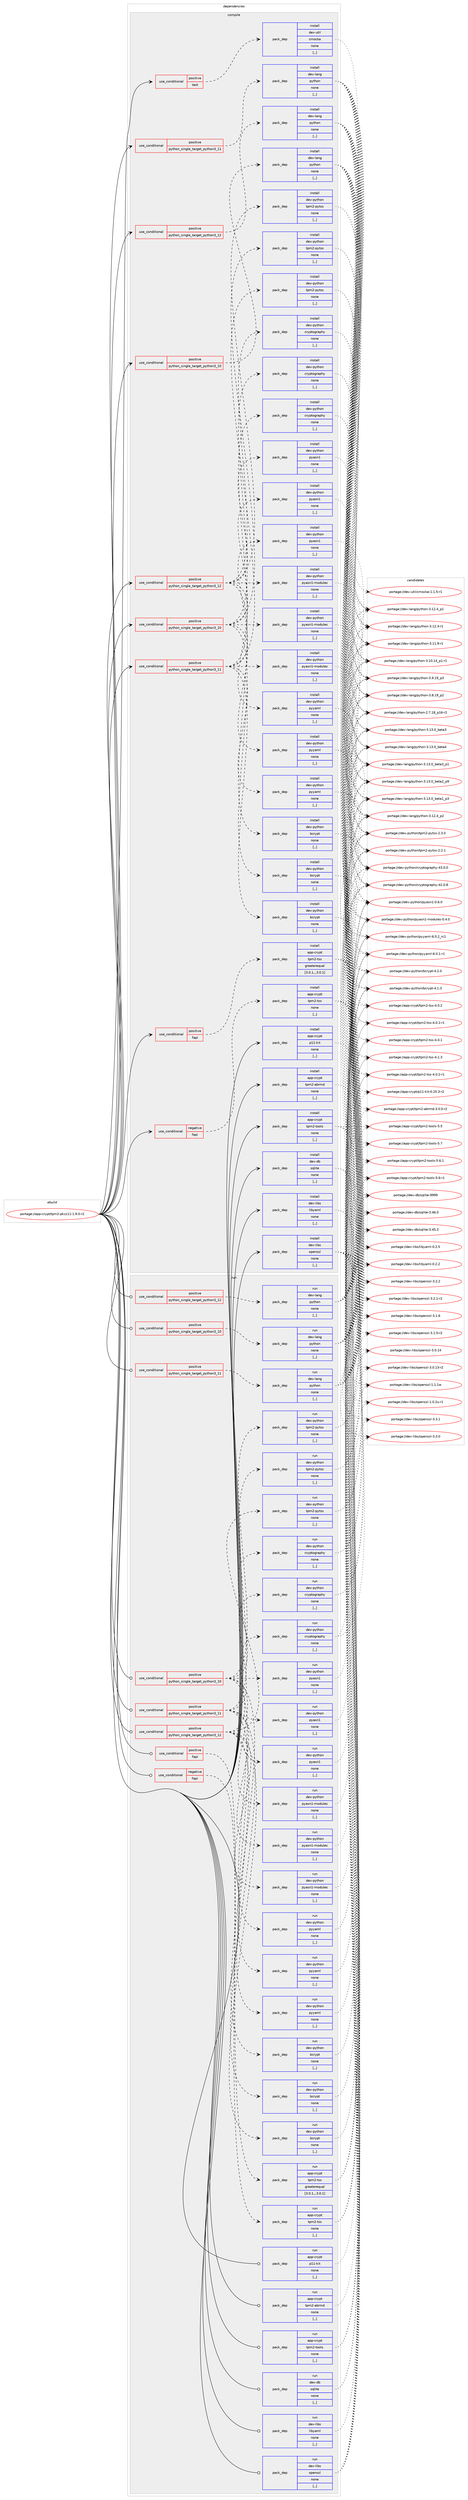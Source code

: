 digraph prolog {

# *************
# Graph options
# *************

newrank=true;
concentrate=true;
compound=true;
graph [rankdir=LR,fontname=Helvetica,fontsize=10,ranksep=1.5];#, ranksep=2.5, nodesep=0.2];
edge  [arrowhead=vee];
node  [fontname=Helvetica,fontsize=10];

# **********
# The ebuild
# **********

subgraph cluster_leftcol {
color=gray;
label=<<i>ebuild</i>>;
id [label="portage://app-crypt/tpm2-pkcs11-1.9.0-r2", color=red, width=4, href="../app-crypt/tpm2-pkcs11-1.9.0-r2.svg"];
}

# ****************
# The dependencies
# ****************

subgraph cluster_midcol {
color=gray;
label=<<i>dependencies</i>>;
subgraph cluster_compile {
fillcolor="#eeeeee";
style=filled;
label=<<i>compile</i>>;
subgraph cond3804 {
dependency14444 [label=<<TABLE BORDER="0" CELLBORDER="1" CELLSPACING="0" CELLPADDING="4"><TR><TD ROWSPAN="3" CELLPADDING="10">use_conditional</TD></TR><TR><TD>negative</TD></TR><TR><TD>fapi</TD></TR></TABLE>>, shape=none, color=red];
subgraph pack10550 {
dependency14445 [label=<<TABLE BORDER="0" CELLBORDER="1" CELLSPACING="0" CELLPADDING="4" WIDTH="220"><TR><TD ROWSPAN="6" CELLPADDING="30">pack_dep</TD></TR><TR><TD WIDTH="110">install</TD></TR><TR><TD>app-crypt</TD></TR><TR><TD>tpm2-tss</TD></TR><TR><TD>none</TD></TR><TR><TD>[,,]</TD></TR></TABLE>>, shape=none, color=blue];
}
dependency14444:e -> dependency14445:w [weight=20,style="dashed",arrowhead="vee"];
}
id:e -> dependency14444:w [weight=20,style="solid",arrowhead="vee"];
subgraph cond3805 {
dependency14446 [label=<<TABLE BORDER="0" CELLBORDER="1" CELLSPACING="0" CELLPADDING="4"><TR><TD ROWSPAN="3" CELLPADDING="10">use_conditional</TD></TR><TR><TD>positive</TD></TR><TR><TD>fapi</TD></TR></TABLE>>, shape=none, color=red];
subgraph pack10551 {
dependency14447 [label=<<TABLE BORDER="0" CELLBORDER="1" CELLSPACING="0" CELLPADDING="4" WIDTH="220"><TR><TD ROWSPAN="6" CELLPADDING="30">pack_dep</TD></TR><TR><TD WIDTH="110">install</TD></TR><TR><TD>app-crypt</TD></TR><TR><TD>tpm2-tss</TD></TR><TR><TD>greaterequal</TD></TR><TR><TD>[3.0.1,,,3.0.1]</TD></TR></TABLE>>, shape=none, color=blue];
}
dependency14446:e -> dependency14447:w [weight=20,style="dashed",arrowhead="vee"];
}
id:e -> dependency14446:w [weight=20,style="solid",arrowhead="vee"];
subgraph cond3806 {
dependency14448 [label=<<TABLE BORDER="0" CELLBORDER="1" CELLSPACING="0" CELLPADDING="4"><TR><TD ROWSPAN="3" CELLPADDING="10">use_conditional</TD></TR><TR><TD>positive</TD></TR><TR><TD>python_single_target_python3_10</TD></TR></TABLE>>, shape=none, color=red];
subgraph pack10552 {
dependency14449 [label=<<TABLE BORDER="0" CELLBORDER="1" CELLSPACING="0" CELLPADDING="4" WIDTH="220"><TR><TD ROWSPAN="6" CELLPADDING="30">pack_dep</TD></TR><TR><TD WIDTH="110">install</TD></TR><TR><TD>dev-lang</TD></TR><TR><TD>python</TD></TR><TR><TD>none</TD></TR><TR><TD>[,,]</TD></TR></TABLE>>, shape=none, color=blue];
}
dependency14448:e -> dependency14449:w [weight=20,style="dashed",arrowhead="vee"];
}
id:e -> dependency14448:w [weight=20,style="solid",arrowhead="vee"];
subgraph cond3807 {
dependency14450 [label=<<TABLE BORDER="0" CELLBORDER="1" CELLSPACING="0" CELLPADDING="4"><TR><TD ROWSPAN="3" CELLPADDING="10">use_conditional</TD></TR><TR><TD>positive</TD></TR><TR><TD>python_single_target_python3_10</TD></TR></TABLE>>, shape=none, color=red];
subgraph pack10553 {
dependency14451 [label=<<TABLE BORDER="0" CELLBORDER="1" CELLSPACING="0" CELLPADDING="4" WIDTH="220"><TR><TD ROWSPAN="6" CELLPADDING="30">pack_dep</TD></TR><TR><TD WIDTH="110">install</TD></TR><TR><TD>dev-python</TD></TR><TR><TD>bcrypt</TD></TR><TR><TD>none</TD></TR><TR><TD>[,,]</TD></TR></TABLE>>, shape=none, color=blue];
}
dependency14450:e -> dependency14451:w [weight=20,style="dashed",arrowhead="vee"];
subgraph pack10554 {
dependency14452 [label=<<TABLE BORDER="0" CELLBORDER="1" CELLSPACING="0" CELLPADDING="4" WIDTH="220"><TR><TD ROWSPAN="6" CELLPADDING="30">pack_dep</TD></TR><TR><TD WIDTH="110">install</TD></TR><TR><TD>dev-python</TD></TR><TR><TD>cryptography</TD></TR><TR><TD>none</TD></TR><TR><TD>[,,]</TD></TR></TABLE>>, shape=none, color=blue];
}
dependency14450:e -> dependency14452:w [weight=20,style="dashed",arrowhead="vee"];
subgraph pack10555 {
dependency14453 [label=<<TABLE BORDER="0" CELLBORDER="1" CELLSPACING="0" CELLPADDING="4" WIDTH="220"><TR><TD ROWSPAN="6" CELLPADDING="30">pack_dep</TD></TR><TR><TD WIDTH="110">install</TD></TR><TR><TD>dev-python</TD></TR><TR><TD>pyasn1</TD></TR><TR><TD>none</TD></TR><TR><TD>[,,]</TD></TR></TABLE>>, shape=none, color=blue];
}
dependency14450:e -> dependency14453:w [weight=20,style="dashed",arrowhead="vee"];
subgraph pack10556 {
dependency14454 [label=<<TABLE BORDER="0" CELLBORDER="1" CELLSPACING="0" CELLPADDING="4" WIDTH="220"><TR><TD ROWSPAN="6" CELLPADDING="30">pack_dep</TD></TR><TR><TD WIDTH="110">install</TD></TR><TR><TD>dev-python</TD></TR><TR><TD>pyasn1-modules</TD></TR><TR><TD>none</TD></TR><TR><TD>[,,]</TD></TR></TABLE>>, shape=none, color=blue];
}
dependency14450:e -> dependency14454:w [weight=20,style="dashed",arrowhead="vee"];
subgraph pack10557 {
dependency14455 [label=<<TABLE BORDER="0" CELLBORDER="1" CELLSPACING="0" CELLPADDING="4" WIDTH="220"><TR><TD ROWSPAN="6" CELLPADDING="30">pack_dep</TD></TR><TR><TD WIDTH="110">install</TD></TR><TR><TD>dev-python</TD></TR><TR><TD>pyyaml</TD></TR><TR><TD>none</TD></TR><TR><TD>[,,]</TD></TR></TABLE>>, shape=none, color=blue];
}
dependency14450:e -> dependency14455:w [weight=20,style="dashed",arrowhead="vee"];
subgraph pack10558 {
dependency14456 [label=<<TABLE BORDER="0" CELLBORDER="1" CELLSPACING="0" CELLPADDING="4" WIDTH="220"><TR><TD ROWSPAN="6" CELLPADDING="30">pack_dep</TD></TR><TR><TD WIDTH="110">install</TD></TR><TR><TD>dev-python</TD></TR><TR><TD>tpm2-pytss</TD></TR><TR><TD>none</TD></TR><TR><TD>[,,]</TD></TR></TABLE>>, shape=none, color=blue];
}
dependency14450:e -> dependency14456:w [weight=20,style="dashed",arrowhead="vee"];
}
id:e -> dependency14450:w [weight=20,style="solid",arrowhead="vee"];
subgraph cond3808 {
dependency14457 [label=<<TABLE BORDER="0" CELLBORDER="1" CELLSPACING="0" CELLPADDING="4"><TR><TD ROWSPAN="3" CELLPADDING="10">use_conditional</TD></TR><TR><TD>positive</TD></TR><TR><TD>python_single_target_python3_11</TD></TR></TABLE>>, shape=none, color=red];
subgraph pack10559 {
dependency14458 [label=<<TABLE BORDER="0" CELLBORDER="1" CELLSPACING="0" CELLPADDING="4" WIDTH="220"><TR><TD ROWSPAN="6" CELLPADDING="30">pack_dep</TD></TR><TR><TD WIDTH="110">install</TD></TR><TR><TD>dev-lang</TD></TR><TR><TD>python</TD></TR><TR><TD>none</TD></TR><TR><TD>[,,]</TD></TR></TABLE>>, shape=none, color=blue];
}
dependency14457:e -> dependency14458:w [weight=20,style="dashed",arrowhead="vee"];
}
id:e -> dependency14457:w [weight=20,style="solid",arrowhead="vee"];
subgraph cond3809 {
dependency14459 [label=<<TABLE BORDER="0" CELLBORDER="1" CELLSPACING="0" CELLPADDING="4"><TR><TD ROWSPAN="3" CELLPADDING="10">use_conditional</TD></TR><TR><TD>positive</TD></TR><TR><TD>python_single_target_python3_11</TD></TR></TABLE>>, shape=none, color=red];
subgraph pack10560 {
dependency14460 [label=<<TABLE BORDER="0" CELLBORDER="1" CELLSPACING="0" CELLPADDING="4" WIDTH="220"><TR><TD ROWSPAN="6" CELLPADDING="30">pack_dep</TD></TR><TR><TD WIDTH="110">install</TD></TR><TR><TD>dev-python</TD></TR><TR><TD>bcrypt</TD></TR><TR><TD>none</TD></TR><TR><TD>[,,]</TD></TR></TABLE>>, shape=none, color=blue];
}
dependency14459:e -> dependency14460:w [weight=20,style="dashed",arrowhead="vee"];
subgraph pack10561 {
dependency14461 [label=<<TABLE BORDER="0" CELLBORDER="1" CELLSPACING="0" CELLPADDING="4" WIDTH="220"><TR><TD ROWSPAN="6" CELLPADDING="30">pack_dep</TD></TR><TR><TD WIDTH="110">install</TD></TR><TR><TD>dev-python</TD></TR><TR><TD>cryptography</TD></TR><TR><TD>none</TD></TR><TR><TD>[,,]</TD></TR></TABLE>>, shape=none, color=blue];
}
dependency14459:e -> dependency14461:w [weight=20,style="dashed",arrowhead="vee"];
subgraph pack10562 {
dependency14462 [label=<<TABLE BORDER="0" CELLBORDER="1" CELLSPACING="0" CELLPADDING="4" WIDTH="220"><TR><TD ROWSPAN="6" CELLPADDING="30">pack_dep</TD></TR><TR><TD WIDTH="110">install</TD></TR><TR><TD>dev-python</TD></TR><TR><TD>pyasn1</TD></TR><TR><TD>none</TD></TR><TR><TD>[,,]</TD></TR></TABLE>>, shape=none, color=blue];
}
dependency14459:e -> dependency14462:w [weight=20,style="dashed",arrowhead="vee"];
subgraph pack10563 {
dependency14463 [label=<<TABLE BORDER="0" CELLBORDER="1" CELLSPACING="0" CELLPADDING="4" WIDTH="220"><TR><TD ROWSPAN="6" CELLPADDING="30">pack_dep</TD></TR><TR><TD WIDTH="110">install</TD></TR><TR><TD>dev-python</TD></TR><TR><TD>pyasn1-modules</TD></TR><TR><TD>none</TD></TR><TR><TD>[,,]</TD></TR></TABLE>>, shape=none, color=blue];
}
dependency14459:e -> dependency14463:w [weight=20,style="dashed",arrowhead="vee"];
subgraph pack10564 {
dependency14464 [label=<<TABLE BORDER="0" CELLBORDER="1" CELLSPACING="0" CELLPADDING="4" WIDTH="220"><TR><TD ROWSPAN="6" CELLPADDING="30">pack_dep</TD></TR><TR><TD WIDTH="110">install</TD></TR><TR><TD>dev-python</TD></TR><TR><TD>pyyaml</TD></TR><TR><TD>none</TD></TR><TR><TD>[,,]</TD></TR></TABLE>>, shape=none, color=blue];
}
dependency14459:e -> dependency14464:w [weight=20,style="dashed",arrowhead="vee"];
subgraph pack10565 {
dependency14465 [label=<<TABLE BORDER="0" CELLBORDER="1" CELLSPACING="0" CELLPADDING="4" WIDTH="220"><TR><TD ROWSPAN="6" CELLPADDING="30">pack_dep</TD></TR><TR><TD WIDTH="110">install</TD></TR><TR><TD>dev-python</TD></TR><TR><TD>tpm2-pytss</TD></TR><TR><TD>none</TD></TR><TR><TD>[,,]</TD></TR></TABLE>>, shape=none, color=blue];
}
dependency14459:e -> dependency14465:w [weight=20,style="dashed",arrowhead="vee"];
}
id:e -> dependency14459:w [weight=20,style="solid",arrowhead="vee"];
subgraph cond3810 {
dependency14466 [label=<<TABLE BORDER="0" CELLBORDER="1" CELLSPACING="0" CELLPADDING="4"><TR><TD ROWSPAN="3" CELLPADDING="10">use_conditional</TD></TR><TR><TD>positive</TD></TR><TR><TD>python_single_target_python3_12</TD></TR></TABLE>>, shape=none, color=red];
subgraph pack10566 {
dependency14467 [label=<<TABLE BORDER="0" CELLBORDER="1" CELLSPACING="0" CELLPADDING="4" WIDTH="220"><TR><TD ROWSPAN="6" CELLPADDING="30">pack_dep</TD></TR><TR><TD WIDTH="110">install</TD></TR><TR><TD>dev-lang</TD></TR><TR><TD>python</TD></TR><TR><TD>none</TD></TR><TR><TD>[,,]</TD></TR></TABLE>>, shape=none, color=blue];
}
dependency14466:e -> dependency14467:w [weight=20,style="dashed",arrowhead="vee"];
}
id:e -> dependency14466:w [weight=20,style="solid",arrowhead="vee"];
subgraph cond3811 {
dependency14468 [label=<<TABLE BORDER="0" CELLBORDER="1" CELLSPACING="0" CELLPADDING="4"><TR><TD ROWSPAN="3" CELLPADDING="10">use_conditional</TD></TR><TR><TD>positive</TD></TR><TR><TD>python_single_target_python3_12</TD></TR></TABLE>>, shape=none, color=red];
subgraph pack10567 {
dependency14469 [label=<<TABLE BORDER="0" CELLBORDER="1" CELLSPACING="0" CELLPADDING="4" WIDTH="220"><TR><TD ROWSPAN="6" CELLPADDING="30">pack_dep</TD></TR><TR><TD WIDTH="110">install</TD></TR><TR><TD>dev-python</TD></TR><TR><TD>bcrypt</TD></TR><TR><TD>none</TD></TR><TR><TD>[,,]</TD></TR></TABLE>>, shape=none, color=blue];
}
dependency14468:e -> dependency14469:w [weight=20,style="dashed",arrowhead="vee"];
subgraph pack10568 {
dependency14470 [label=<<TABLE BORDER="0" CELLBORDER="1" CELLSPACING="0" CELLPADDING="4" WIDTH="220"><TR><TD ROWSPAN="6" CELLPADDING="30">pack_dep</TD></TR><TR><TD WIDTH="110">install</TD></TR><TR><TD>dev-python</TD></TR><TR><TD>cryptography</TD></TR><TR><TD>none</TD></TR><TR><TD>[,,]</TD></TR></TABLE>>, shape=none, color=blue];
}
dependency14468:e -> dependency14470:w [weight=20,style="dashed",arrowhead="vee"];
subgraph pack10569 {
dependency14471 [label=<<TABLE BORDER="0" CELLBORDER="1" CELLSPACING="0" CELLPADDING="4" WIDTH="220"><TR><TD ROWSPAN="6" CELLPADDING="30">pack_dep</TD></TR><TR><TD WIDTH="110">install</TD></TR><TR><TD>dev-python</TD></TR><TR><TD>pyasn1</TD></TR><TR><TD>none</TD></TR><TR><TD>[,,]</TD></TR></TABLE>>, shape=none, color=blue];
}
dependency14468:e -> dependency14471:w [weight=20,style="dashed",arrowhead="vee"];
subgraph pack10570 {
dependency14472 [label=<<TABLE BORDER="0" CELLBORDER="1" CELLSPACING="0" CELLPADDING="4" WIDTH="220"><TR><TD ROWSPAN="6" CELLPADDING="30">pack_dep</TD></TR><TR><TD WIDTH="110">install</TD></TR><TR><TD>dev-python</TD></TR><TR><TD>pyasn1-modules</TD></TR><TR><TD>none</TD></TR><TR><TD>[,,]</TD></TR></TABLE>>, shape=none, color=blue];
}
dependency14468:e -> dependency14472:w [weight=20,style="dashed",arrowhead="vee"];
subgraph pack10571 {
dependency14473 [label=<<TABLE BORDER="0" CELLBORDER="1" CELLSPACING="0" CELLPADDING="4" WIDTH="220"><TR><TD ROWSPAN="6" CELLPADDING="30">pack_dep</TD></TR><TR><TD WIDTH="110">install</TD></TR><TR><TD>dev-python</TD></TR><TR><TD>pyyaml</TD></TR><TR><TD>none</TD></TR><TR><TD>[,,]</TD></TR></TABLE>>, shape=none, color=blue];
}
dependency14468:e -> dependency14473:w [weight=20,style="dashed",arrowhead="vee"];
subgraph pack10572 {
dependency14474 [label=<<TABLE BORDER="0" CELLBORDER="1" CELLSPACING="0" CELLPADDING="4" WIDTH="220"><TR><TD ROWSPAN="6" CELLPADDING="30">pack_dep</TD></TR><TR><TD WIDTH="110">install</TD></TR><TR><TD>dev-python</TD></TR><TR><TD>tpm2-pytss</TD></TR><TR><TD>none</TD></TR><TR><TD>[,,]</TD></TR></TABLE>>, shape=none, color=blue];
}
dependency14468:e -> dependency14474:w [weight=20,style="dashed",arrowhead="vee"];
}
id:e -> dependency14468:w [weight=20,style="solid",arrowhead="vee"];
subgraph cond3812 {
dependency14475 [label=<<TABLE BORDER="0" CELLBORDER="1" CELLSPACING="0" CELLPADDING="4"><TR><TD ROWSPAN="3" CELLPADDING="10">use_conditional</TD></TR><TR><TD>positive</TD></TR><TR><TD>test</TD></TR></TABLE>>, shape=none, color=red];
subgraph pack10573 {
dependency14476 [label=<<TABLE BORDER="0" CELLBORDER="1" CELLSPACING="0" CELLPADDING="4" WIDTH="220"><TR><TD ROWSPAN="6" CELLPADDING="30">pack_dep</TD></TR><TR><TD WIDTH="110">install</TD></TR><TR><TD>dev-util</TD></TR><TR><TD>cmocka</TD></TR><TR><TD>none</TD></TR><TR><TD>[,,]</TD></TR></TABLE>>, shape=none, color=blue];
}
dependency14475:e -> dependency14476:w [weight=20,style="dashed",arrowhead="vee"];
}
id:e -> dependency14475:w [weight=20,style="solid",arrowhead="vee"];
subgraph pack10574 {
dependency14477 [label=<<TABLE BORDER="0" CELLBORDER="1" CELLSPACING="0" CELLPADDING="4" WIDTH="220"><TR><TD ROWSPAN="6" CELLPADDING="30">pack_dep</TD></TR><TR><TD WIDTH="110">install</TD></TR><TR><TD>app-crypt</TD></TR><TR><TD>p11-kit</TD></TR><TR><TD>none</TD></TR><TR><TD>[,,]</TD></TR></TABLE>>, shape=none, color=blue];
}
id:e -> dependency14477:w [weight=20,style="solid",arrowhead="vee"];
subgraph pack10575 {
dependency14478 [label=<<TABLE BORDER="0" CELLBORDER="1" CELLSPACING="0" CELLPADDING="4" WIDTH="220"><TR><TD ROWSPAN="6" CELLPADDING="30">pack_dep</TD></TR><TR><TD WIDTH="110">install</TD></TR><TR><TD>app-crypt</TD></TR><TR><TD>tpm2-abrmd</TD></TR><TR><TD>none</TD></TR><TR><TD>[,,]</TD></TR></TABLE>>, shape=none, color=blue];
}
id:e -> dependency14478:w [weight=20,style="solid",arrowhead="vee"];
subgraph pack10576 {
dependency14479 [label=<<TABLE BORDER="0" CELLBORDER="1" CELLSPACING="0" CELLPADDING="4" WIDTH="220"><TR><TD ROWSPAN="6" CELLPADDING="30">pack_dep</TD></TR><TR><TD WIDTH="110">install</TD></TR><TR><TD>app-crypt</TD></TR><TR><TD>tpm2-tools</TD></TR><TR><TD>none</TD></TR><TR><TD>[,,]</TD></TR></TABLE>>, shape=none, color=blue];
}
id:e -> dependency14479:w [weight=20,style="solid",arrowhead="vee"];
subgraph pack10577 {
dependency14480 [label=<<TABLE BORDER="0" CELLBORDER="1" CELLSPACING="0" CELLPADDING="4" WIDTH="220"><TR><TD ROWSPAN="6" CELLPADDING="30">pack_dep</TD></TR><TR><TD WIDTH="110">install</TD></TR><TR><TD>dev-db</TD></TR><TR><TD>sqlite</TD></TR><TR><TD>none</TD></TR><TR><TD>[,,]</TD></TR></TABLE>>, shape=none, color=blue];
}
id:e -> dependency14480:w [weight=20,style="solid",arrowhead="vee"];
subgraph pack10578 {
dependency14481 [label=<<TABLE BORDER="0" CELLBORDER="1" CELLSPACING="0" CELLPADDING="4" WIDTH="220"><TR><TD ROWSPAN="6" CELLPADDING="30">pack_dep</TD></TR><TR><TD WIDTH="110">install</TD></TR><TR><TD>dev-libs</TD></TR><TR><TD>libyaml</TD></TR><TR><TD>none</TD></TR><TR><TD>[,,]</TD></TR></TABLE>>, shape=none, color=blue];
}
id:e -> dependency14481:w [weight=20,style="solid",arrowhead="vee"];
subgraph pack10579 {
dependency14482 [label=<<TABLE BORDER="0" CELLBORDER="1" CELLSPACING="0" CELLPADDING="4" WIDTH="220"><TR><TD ROWSPAN="6" CELLPADDING="30">pack_dep</TD></TR><TR><TD WIDTH="110">install</TD></TR><TR><TD>dev-libs</TD></TR><TR><TD>openssl</TD></TR><TR><TD>none</TD></TR><TR><TD>[,,]</TD></TR></TABLE>>, shape=none, color=blue];
}
id:e -> dependency14482:w [weight=20,style="solid",arrowhead="vee"];
}
subgraph cluster_compileandrun {
fillcolor="#eeeeee";
style=filled;
label=<<i>compile and run</i>>;
}
subgraph cluster_run {
fillcolor="#eeeeee";
style=filled;
label=<<i>run</i>>;
subgraph cond3813 {
dependency14483 [label=<<TABLE BORDER="0" CELLBORDER="1" CELLSPACING="0" CELLPADDING="4"><TR><TD ROWSPAN="3" CELLPADDING="10">use_conditional</TD></TR><TR><TD>negative</TD></TR><TR><TD>fapi</TD></TR></TABLE>>, shape=none, color=red];
subgraph pack10580 {
dependency14484 [label=<<TABLE BORDER="0" CELLBORDER="1" CELLSPACING="0" CELLPADDING="4" WIDTH="220"><TR><TD ROWSPAN="6" CELLPADDING="30">pack_dep</TD></TR><TR><TD WIDTH="110">run</TD></TR><TR><TD>app-crypt</TD></TR><TR><TD>tpm2-tss</TD></TR><TR><TD>none</TD></TR><TR><TD>[,,]</TD></TR></TABLE>>, shape=none, color=blue];
}
dependency14483:e -> dependency14484:w [weight=20,style="dashed",arrowhead="vee"];
}
id:e -> dependency14483:w [weight=20,style="solid",arrowhead="odot"];
subgraph cond3814 {
dependency14485 [label=<<TABLE BORDER="0" CELLBORDER="1" CELLSPACING="0" CELLPADDING="4"><TR><TD ROWSPAN="3" CELLPADDING="10">use_conditional</TD></TR><TR><TD>positive</TD></TR><TR><TD>fapi</TD></TR></TABLE>>, shape=none, color=red];
subgraph pack10581 {
dependency14486 [label=<<TABLE BORDER="0" CELLBORDER="1" CELLSPACING="0" CELLPADDING="4" WIDTH="220"><TR><TD ROWSPAN="6" CELLPADDING="30">pack_dep</TD></TR><TR><TD WIDTH="110">run</TD></TR><TR><TD>app-crypt</TD></TR><TR><TD>tpm2-tss</TD></TR><TR><TD>greaterequal</TD></TR><TR><TD>[3.0.1,,,3.0.1]</TD></TR></TABLE>>, shape=none, color=blue];
}
dependency14485:e -> dependency14486:w [weight=20,style="dashed",arrowhead="vee"];
}
id:e -> dependency14485:w [weight=20,style="solid",arrowhead="odot"];
subgraph cond3815 {
dependency14487 [label=<<TABLE BORDER="0" CELLBORDER="1" CELLSPACING="0" CELLPADDING="4"><TR><TD ROWSPAN="3" CELLPADDING="10">use_conditional</TD></TR><TR><TD>positive</TD></TR><TR><TD>python_single_target_python3_10</TD></TR></TABLE>>, shape=none, color=red];
subgraph pack10582 {
dependency14488 [label=<<TABLE BORDER="0" CELLBORDER="1" CELLSPACING="0" CELLPADDING="4" WIDTH="220"><TR><TD ROWSPAN="6" CELLPADDING="30">pack_dep</TD></TR><TR><TD WIDTH="110">run</TD></TR><TR><TD>dev-lang</TD></TR><TR><TD>python</TD></TR><TR><TD>none</TD></TR><TR><TD>[,,]</TD></TR></TABLE>>, shape=none, color=blue];
}
dependency14487:e -> dependency14488:w [weight=20,style="dashed",arrowhead="vee"];
}
id:e -> dependency14487:w [weight=20,style="solid",arrowhead="odot"];
subgraph cond3816 {
dependency14489 [label=<<TABLE BORDER="0" CELLBORDER="1" CELLSPACING="0" CELLPADDING="4"><TR><TD ROWSPAN="3" CELLPADDING="10">use_conditional</TD></TR><TR><TD>positive</TD></TR><TR><TD>python_single_target_python3_10</TD></TR></TABLE>>, shape=none, color=red];
subgraph pack10583 {
dependency14490 [label=<<TABLE BORDER="0" CELLBORDER="1" CELLSPACING="0" CELLPADDING="4" WIDTH="220"><TR><TD ROWSPAN="6" CELLPADDING="30">pack_dep</TD></TR><TR><TD WIDTH="110">run</TD></TR><TR><TD>dev-python</TD></TR><TR><TD>bcrypt</TD></TR><TR><TD>none</TD></TR><TR><TD>[,,]</TD></TR></TABLE>>, shape=none, color=blue];
}
dependency14489:e -> dependency14490:w [weight=20,style="dashed",arrowhead="vee"];
subgraph pack10584 {
dependency14491 [label=<<TABLE BORDER="0" CELLBORDER="1" CELLSPACING="0" CELLPADDING="4" WIDTH="220"><TR><TD ROWSPAN="6" CELLPADDING="30">pack_dep</TD></TR><TR><TD WIDTH="110">run</TD></TR><TR><TD>dev-python</TD></TR><TR><TD>cryptography</TD></TR><TR><TD>none</TD></TR><TR><TD>[,,]</TD></TR></TABLE>>, shape=none, color=blue];
}
dependency14489:e -> dependency14491:w [weight=20,style="dashed",arrowhead="vee"];
subgraph pack10585 {
dependency14492 [label=<<TABLE BORDER="0" CELLBORDER="1" CELLSPACING="0" CELLPADDING="4" WIDTH="220"><TR><TD ROWSPAN="6" CELLPADDING="30">pack_dep</TD></TR><TR><TD WIDTH="110">run</TD></TR><TR><TD>dev-python</TD></TR><TR><TD>pyasn1</TD></TR><TR><TD>none</TD></TR><TR><TD>[,,]</TD></TR></TABLE>>, shape=none, color=blue];
}
dependency14489:e -> dependency14492:w [weight=20,style="dashed",arrowhead="vee"];
subgraph pack10586 {
dependency14493 [label=<<TABLE BORDER="0" CELLBORDER="1" CELLSPACING="0" CELLPADDING="4" WIDTH="220"><TR><TD ROWSPAN="6" CELLPADDING="30">pack_dep</TD></TR><TR><TD WIDTH="110">run</TD></TR><TR><TD>dev-python</TD></TR><TR><TD>pyasn1-modules</TD></TR><TR><TD>none</TD></TR><TR><TD>[,,]</TD></TR></TABLE>>, shape=none, color=blue];
}
dependency14489:e -> dependency14493:w [weight=20,style="dashed",arrowhead="vee"];
subgraph pack10587 {
dependency14494 [label=<<TABLE BORDER="0" CELLBORDER="1" CELLSPACING="0" CELLPADDING="4" WIDTH="220"><TR><TD ROWSPAN="6" CELLPADDING="30">pack_dep</TD></TR><TR><TD WIDTH="110">run</TD></TR><TR><TD>dev-python</TD></TR><TR><TD>pyyaml</TD></TR><TR><TD>none</TD></TR><TR><TD>[,,]</TD></TR></TABLE>>, shape=none, color=blue];
}
dependency14489:e -> dependency14494:w [weight=20,style="dashed",arrowhead="vee"];
subgraph pack10588 {
dependency14495 [label=<<TABLE BORDER="0" CELLBORDER="1" CELLSPACING="0" CELLPADDING="4" WIDTH="220"><TR><TD ROWSPAN="6" CELLPADDING="30">pack_dep</TD></TR><TR><TD WIDTH="110">run</TD></TR><TR><TD>dev-python</TD></TR><TR><TD>tpm2-pytss</TD></TR><TR><TD>none</TD></TR><TR><TD>[,,]</TD></TR></TABLE>>, shape=none, color=blue];
}
dependency14489:e -> dependency14495:w [weight=20,style="dashed",arrowhead="vee"];
}
id:e -> dependency14489:w [weight=20,style="solid",arrowhead="odot"];
subgraph cond3817 {
dependency14496 [label=<<TABLE BORDER="0" CELLBORDER="1" CELLSPACING="0" CELLPADDING="4"><TR><TD ROWSPAN="3" CELLPADDING="10">use_conditional</TD></TR><TR><TD>positive</TD></TR><TR><TD>python_single_target_python3_11</TD></TR></TABLE>>, shape=none, color=red];
subgraph pack10589 {
dependency14497 [label=<<TABLE BORDER="0" CELLBORDER="1" CELLSPACING="0" CELLPADDING="4" WIDTH="220"><TR><TD ROWSPAN="6" CELLPADDING="30">pack_dep</TD></TR><TR><TD WIDTH="110">run</TD></TR><TR><TD>dev-lang</TD></TR><TR><TD>python</TD></TR><TR><TD>none</TD></TR><TR><TD>[,,]</TD></TR></TABLE>>, shape=none, color=blue];
}
dependency14496:e -> dependency14497:w [weight=20,style="dashed",arrowhead="vee"];
}
id:e -> dependency14496:w [weight=20,style="solid",arrowhead="odot"];
subgraph cond3818 {
dependency14498 [label=<<TABLE BORDER="0" CELLBORDER="1" CELLSPACING="0" CELLPADDING="4"><TR><TD ROWSPAN="3" CELLPADDING="10">use_conditional</TD></TR><TR><TD>positive</TD></TR><TR><TD>python_single_target_python3_11</TD></TR></TABLE>>, shape=none, color=red];
subgraph pack10590 {
dependency14499 [label=<<TABLE BORDER="0" CELLBORDER="1" CELLSPACING="0" CELLPADDING="4" WIDTH="220"><TR><TD ROWSPAN="6" CELLPADDING="30">pack_dep</TD></TR><TR><TD WIDTH="110">run</TD></TR><TR><TD>dev-python</TD></TR><TR><TD>bcrypt</TD></TR><TR><TD>none</TD></TR><TR><TD>[,,]</TD></TR></TABLE>>, shape=none, color=blue];
}
dependency14498:e -> dependency14499:w [weight=20,style="dashed",arrowhead="vee"];
subgraph pack10591 {
dependency14500 [label=<<TABLE BORDER="0" CELLBORDER="1" CELLSPACING="0" CELLPADDING="4" WIDTH="220"><TR><TD ROWSPAN="6" CELLPADDING="30">pack_dep</TD></TR><TR><TD WIDTH="110">run</TD></TR><TR><TD>dev-python</TD></TR><TR><TD>cryptography</TD></TR><TR><TD>none</TD></TR><TR><TD>[,,]</TD></TR></TABLE>>, shape=none, color=blue];
}
dependency14498:e -> dependency14500:w [weight=20,style="dashed",arrowhead="vee"];
subgraph pack10592 {
dependency14501 [label=<<TABLE BORDER="0" CELLBORDER="1" CELLSPACING="0" CELLPADDING="4" WIDTH="220"><TR><TD ROWSPAN="6" CELLPADDING="30">pack_dep</TD></TR><TR><TD WIDTH="110">run</TD></TR><TR><TD>dev-python</TD></TR><TR><TD>pyasn1</TD></TR><TR><TD>none</TD></TR><TR><TD>[,,]</TD></TR></TABLE>>, shape=none, color=blue];
}
dependency14498:e -> dependency14501:w [weight=20,style="dashed",arrowhead="vee"];
subgraph pack10593 {
dependency14502 [label=<<TABLE BORDER="0" CELLBORDER="1" CELLSPACING="0" CELLPADDING="4" WIDTH="220"><TR><TD ROWSPAN="6" CELLPADDING="30">pack_dep</TD></TR><TR><TD WIDTH="110">run</TD></TR><TR><TD>dev-python</TD></TR><TR><TD>pyasn1-modules</TD></TR><TR><TD>none</TD></TR><TR><TD>[,,]</TD></TR></TABLE>>, shape=none, color=blue];
}
dependency14498:e -> dependency14502:w [weight=20,style="dashed",arrowhead="vee"];
subgraph pack10594 {
dependency14503 [label=<<TABLE BORDER="0" CELLBORDER="1" CELLSPACING="0" CELLPADDING="4" WIDTH="220"><TR><TD ROWSPAN="6" CELLPADDING="30">pack_dep</TD></TR><TR><TD WIDTH="110">run</TD></TR><TR><TD>dev-python</TD></TR><TR><TD>pyyaml</TD></TR><TR><TD>none</TD></TR><TR><TD>[,,]</TD></TR></TABLE>>, shape=none, color=blue];
}
dependency14498:e -> dependency14503:w [weight=20,style="dashed",arrowhead="vee"];
subgraph pack10595 {
dependency14504 [label=<<TABLE BORDER="0" CELLBORDER="1" CELLSPACING="0" CELLPADDING="4" WIDTH="220"><TR><TD ROWSPAN="6" CELLPADDING="30">pack_dep</TD></TR><TR><TD WIDTH="110">run</TD></TR><TR><TD>dev-python</TD></TR><TR><TD>tpm2-pytss</TD></TR><TR><TD>none</TD></TR><TR><TD>[,,]</TD></TR></TABLE>>, shape=none, color=blue];
}
dependency14498:e -> dependency14504:w [weight=20,style="dashed",arrowhead="vee"];
}
id:e -> dependency14498:w [weight=20,style="solid",arrowhead="odot"];
subgraph cond3819 {
dependency14505 [label=<<TABLE BORDER="0" CELLBORDER="1" CELLSPACING="0" CELLPADDING="4"><TR><TD ROWSPAN="3" CELLPADDING="10">use_conditional</TD></TR><TR><TD>positive</TD></TR><TR><TD>python_single_target_python3_12</TD></TR></TABLE>>, shape=none, color=red];
subgraph pack10596 {
dependency14506 [label=<<TABLE BORDER="0" CELLBORDER="1" CELLSPACING="0" CELLPADDING="4" WIDTH="220"><TR><TD ROWSPAN="6" CELLPADDING="30">pack_dep</TD></TR><TR><TD WIDTH="110">run</TD></TR><TR><TD>dev-lang</TD></TR><TR><TD>python</TD></TR><TR><TD>none</TD></TR><TR><TD>[,,]</TD></TR></TABLE>>, shape=none, color=blue];
}
dependency14505:e -> dependency14506:w [weight=20,style="dashed",arrowhead="vee"];
}
id:e -> dependency14505:w [weight=20,style="solid",arrowhead="odot"];
subgraph cond3820 {
dependency14507 [label=<<TABLE BORDER="0" CELLBORDER="1" CELLSPACING="0" CELLPADDING="4"><TR><TD ROWSPAN="3" CELLPADDING="10">use_conditional</TD></TR><TR><TD>positive</TD></TR><TR><TD>python_single_target_python3_12</TD></TR></TABLE>>, shape=none, color=red];
subgraph pack10597 {
dependency14508 [label=<<TABLE BORDER="0" CELLBORDER="1" CELLSPACING="0" CELLPADDING="4" WIDTH="220"><TR><TD ROWSPAN="6" CELLPADDING="30">pack_dep</TD></TR><TR><TD WIDTH="110">run</TD></TR><TR><TD>dev-python</TD></TR><TR><TD>bcrypt</TD></TR><TR><TD>none</TD></TR><TR><TD>[,,]</TD></TR></TABLE>>, shape=none, color=blue];
}
dependency14507:e -> dependency14508:w [weight=20,style="dashed",arrowhead="vee"];
subgraph pack10598 {
dependency14509 [label=<<TABLE BORDER="0" CELLBORDER="1" CELLSPACING="0" CELLPADDING="4" WIDTH="220"><TR><TD ROWSPAN="6" CELLPADDING="30">pack_dep</TD></TR><TR><TD WIDTH="110">run</TD></TR><TR><TD>dev-python</TD></TR><TR><TD>cryptography</TD></TR><TR><TD>none</TD></TR><TR><TD>[,,]</TD></TR></TABLE>>, shape=none, color=blue];
}
dependency14507:e -> dependency14509:w [weight=20,style="dashed",arrowhead="vee"];
subgraph pack10599 {
dependency14510 [label=<<TABLE BORDER="0" CELLBORDER="1" CELLSPACING="0" CELLPADDING="4" WIDTH="220"><TR><TD ROWSPAN="6" CELLPADDING="30">pack_dep</TD></TR><TR><TD WIDTH="110">run</TD></TR><TR><TD>dev-python</TD></TR><TR><TD>pyasn1</TD></TR><TR><TD>none</TD></TR><TR><TD>[,,]</TD></TR></TABLE>>, shape=none, color=blue];
}
dependency14507:e -> dependency14510:w [weight=20,style="dashed",arrowhead="vee"];
subgraph pack10600 {
dependency14511 [label=<<TABLE BORDER="0" CELLBORDER="1" CELLSPACING="0" CELLPADDING="4" WIDTH="220"><TR><TD ROWSPAN="6" CELLPADDING="30">pack_dep</TD></TR><TR><TD WIDTH="110">run</TD></TR><TR><TD>dev-python</TD></TR><TR><TD>pyasn1-modules</TD></TR><TR><TD>none</TD></TR><TR><TD>[,,]</TD></TR></TABLE>>, shape=none, color=blue];
}
dependency14507:e -> dependency14511:w [weight=20,style="dashed",arrowhead="vee"];
subgraph pack10601 {
dependency14512 [label=<<TABLE BORDER="0" CELLBORDER="1" CELLSPACING="0" CELLPADDING="4" WIDTH="220"><TR><TD ROWSPAN="6" CELLPADDING="30">pack_dep</TD></TR><TR><TD WIDTH="110">run</TD></TR><TR><TD>dev-python</TD></TR><TR><TD>pyyaml</TD></TR><TR><TD>none</TD></TR><TR><TD>[,,]</TD></TR></TABLE>>, shape=none, color=blue];
}
dependency14507:e -> dependency14512:w [weight=20,style="dashed",arrowhead="vee"];
subgraph pack10602 {
dependency14513 [label=<<TABLE BORDER="0" CELLBORDER="1" CELLSPACING="0" CELLPADDING="4" WIDTH="220"><TR><TD ROWSPAN="6" CELLPADDING="30">pack_dep</TD></TR><TR><TD WIDTH="110">run</TD></TR><TR><TD>dev-python</TD></TR><TR><TD>tpm2-pytss</TD></TR><TR><TD>none</TD></TR><TR><TD>[,,]</TD></TR></TABLE>>, shape=none, color=blue];
}
dependency14507:e -> dependency14513:w [weight=20,style="dashed",arrowhead="vee"];
}
id:e -> dependency14507:w [weight=20,style="solid",arrowhead="odot"];
subgraph pack10603 {
dependency14514 [label=<<TABLE BORDER="0" CELLBORDER="1" CELLSPACING="0" CELLPADDING="4" WIDTH="220"><TR><TD ROWSPAN="6" CELLPADDING="30">pack_dep</TD></TR><TR><TD WIDTH="110">run</TD></TR><TR><TD>app-crypt</TD></TR><TR><TD>p11-kit</TD></TR><TR><TD>none</TD></TR><TR><TD>[,,]</TD></TR></TABLE>>, shape=none, color=blue];
}
id:e -> dependency14514:w [weight=20,style="solid",arrowhead="odot"];
subgraph pack10604 {
dependency14515 [label=<<TABLE BORDER="0" CELLBORDER="1" CELLSPACING="0" CELLPADDING="4" WIDTH="220"><TR><TD ROWSPAN="6" CELLPADDING="30">pack_dep</TD></TR><TR><TD WIDTH="110">run</TD></TR><TR><TD>app-crypt</TD></TR><TR><TD>tpm2-abrmd</TD></TR><TR><TD>none</TD></TR><TR><TD>[,,]</TD></TR></TABLE>>, shape=none, color=blue];
}
id:e -> dependency14515:w [weight=20,style="solid",arrowhead="odot"];
subgraph pack10605 {
dependency14516 [label=<<TABLE BORDER="0" CELLBORDER="1" CELLSPACING="0" CELLPADDING="4" WIDTH="220"><TR><TD ROWSPAN="6" CELLPADDING="30">pack_dep</TD></TR><TR><TD WIDTH="110">run</TD></TR><TR><TD>app-crypt</TD></TR><TR><TD>tpm2-tools</TD></TR><TR><TD>none</TD></TR><TR><TD>[,,]</TD></TR></TABLE>>, shape=none, color=blue];
}
id:e -> dependency14516:w [weight=20,style="solid",arrowhead="odot"];
subgraph pack10606 {
dependency14517 [label=<<TABLE BORDER="0" CELLBORDER="1" CELLSPACING="0" CELLPADDING="4" WIDTH="220"><TR><TD ROWSPAN="6" CELLPADDING="30">pack_dep</TD></TR><TR><TD WIDTH="110">run</TD></TR><TR><TD>dev-db</TD></TR><TR><TD>sqlite</TD></TR><TR><TD>none</TD></TR><TR><TD>[,,]</TD></TR></TABLE>>, shape=none, color=blue];
}
id:e -> dependency14517:w [weight=20,style="solid",arrowhead="odot"];
subgraph pack10607 {
dependency14518 [label=<<TABLE BORDER="0" CELLBORDER="1" CELLSPACING="0" CELLPADDING="4" WIDTH="220"><TR><TD ROWSPAN="6" CELLPADDING="30">pack_dep</TD></TR><TR><TD WIDTH="110">run</TD></TR><TR><TD>dev-libs</TD></TR><TR><TD>libyaml</TD></TR><TR><TD>none</TD></TR><TR><TD>[,,]</TD></TR></TABLE>>, shape=none, color=blue];
}
id:e -> dependency14518:w [weight=20,style="solid",arrowhead="odot"];
subgraph pack10608 {
dependency14519 [label=<<TABLE BORDER="0" CELLBORDER="1" CELLSPACING="0" CELLPADDING="4" WIDTH="220"><TR><TD ROWSPAN="6" CELLPADDING="30">pack_dep</TD></TR><TR><TD WIDTH="110">run</TD></TR><TR><TD>dev-libs</TD></TR><TR><TD>openssl</TD></TR><TR><TD>none</TD></TR><TR><TD>[,,]</TD></TR></TABLE>>, shape=none, color=blue];
}
id:e -> dependency14519:w [weight=20,style="solid",arrowhead="odot"];
}
}

# **************
# The candidates
# **************

subgraph cluster_choices {
rank=same;
color=gray;
label=<<i>candidates</i>>;

subgraph choice10550 {
color=black;
nodesep=1;
choice971121124599114121112116471161121095045116115115455246494651 [label="portage://app-crypt/tpm2-tss-4.1.3", color=red, width=4,href="../app-crypt/tpm2-tss-4.1.3.svg"];
choice9711211245991141211121164711611210950451161151154552464846504511449 [label="portage://app-crypt/tpm2-tss-4.0.2-r1", color=red, width=4,href="../app-crypt/tpm2-tss-4.0.2-r1.svg"];
choice971121124599114121112116471161121095045116115115455246484650 [label="portage://app-crypt/tpm2-tss-4.0.2", color=red, width=4,href="../app-crypt/tpm2-tss-4.0.2.svg"];
choice9711211245991141211121164711611210950451161151154552464846494511449 [label="portage://app-crypt/tpm2-tss-4.0.1-r1", color=red, width=4,href="../app-crypt/tpm2-tss-4.0.1-r1.svg"];
choice971121124599114121112116471161121095045116115115455246484649 [label="portage://app-crypt/tpm2-tss-4.0.1", color=red, width=4,href="../app-crypt/tpm2-tss-4.0.1.svg"];
dependency14445:e -> choice971121124599114121112116471161121095045116115115455246494651:w [style=dotted,weight="100"];
dependency14445:e -> choice9711211245991141211121164711611210950451161151154552464846504511449:w [style=dotted,weight="100"];
dependency14445:e -> choice971121124599114121112116471161121095045116115115455246484650:w [style=dotted,weight="100"];
dependency14445:e -> choice9711211245991141211121164711611210950451161151154552464846494511449:w [style=dotted,weight="100"];
dependency14445:e -> choice971121124599114121112116471161121095045116115115455246484649:w [style=dotted,weight="100"];
}
subgraph choice10551 {
color=black;
nodesep=1;
choice971121124599114121112116471161121095045116115115455246494651 [label="portage://app-crypt/tpm2-tss-4.1.3", color=red, width=4,href="../app-crypt/tpm2-tss-4.1.3.svg"];
choice9711211245991141211121164711611210950451161151154552464846504511449 [label="portage://app-crypt/tpm2-tss-4.0.2-r1", color=red, width=4,href="../app-crypt/tpm2-tss-4.0.2-r1.svg"];
choice971121124599114121112116471161121095045116115115455246484650 [label="portage://app-crypt/tpm2-tss-4.0.2", color=red, width=4,href="../app-crypt/tpm2-tss-4.0.2.svg"];
choice9711211245991141211121164711611210950451161151154552464846494511449 [label="portage://app-crypt/tpm2-tss-4.0.1-r1", color=red, width=4,href="../app-crypt/tpm2-tss-4.0.1-r1.svg"];
choice971121124599114121112116471161121095045116115115455246484649 [label="portage://app-crypt/tpm2-tss-4.0.1", color=red, width=4,href="../app-crypt/tpm2-tss-4.0.1.svg"];
dependency14447:e -> choice971121124599114121112116471161121095045116115115455246494651:w [style=dotted,weight="100"];
dependency14447:e -> choice9711211245991141211121164711611210950451161151154552464846504511449:w [style=dotted,weight="100"];
dependency14447:e -> choice971121124599114121112116471161121095045116115115455246484650:w [style=dotted,weight="100"];
dependency14447:e -> choice9711211245991141211121164711611210950451161151154552464846494511449:w [style=dotted,weight="100"];
dependency14447:e -> choice971121124599114121112116471161121095045116115115455246484649:w [style=dotted,weight="100"];
}
subgraph choice10552 {
color=black;
nodesep=1;
choice1001011184510897110103471121211161041111104551464951464895981011169752 [label="portage://dev-lang/python-3.13.0_beta4", color=red, width=4,href="../dev-lang/python-3.13.0_beta4.svg"];
choice10010111845108971101034711212111610411111045514649514648959810111697519511249 [label="portage://dev-lang/python-3.13.0_beta3_p1", color=red, width=4,href="../dev-lang/python-3.13.0_beta3_p1.svg"];
choice1001011184510897110103471121211161041111104551464951464895981011169751 [label="portage://dev-lang/python-3.13.0_beta3", color=red, width=4,href="../dev-lang/python-3.13.0_beta3.svg"];
choice10010111845108971101034711212111610411111045514649514648959810111697509511257 [label="portage://dev-lang/python-3.13.0_beta2_p9", color=red, width=4,href="../dev-lang/python-3.13.0_beta2_p9.svg"];
choice10010111845108971101034711212111610411111045514649514648959810111697499511251 [label="portage://dev-lang/python-3.13.0_beta1_p3", color=red, width=4,href="../dev-lang/python-3.13.0_beta1_p3.svg"];
choice100101118451089711010347112121116104111110455146495046529511250 [label="portage://dev-lang/python-3.12.4_p2", color=red, width=4,href="../dev-lang/python-3.12.4_p2.svg"];
choice100101118451089711010347112121116104111110455146495046529511249 [label="portage://dev-lang/python-3.12.4_p1", color=red, width=4,href="../dev-lang/python-3.12.4_p1.svg"];
choice100101118451089711010347112121116104111110455146495046514511449 [label="portage://dev-lang/python-3.12.3-r1", color=red, width=4,href="../dev-lang/python-3.12.3-r1.svg"];
choice100101118451089711010347112121116104111110455146494946574511449 [label="portage://dev-lang/python-3.11.9-r1", color=red, width=4,href="../dev-lang/python-3.11.9-r1.svg"];
choice100101118451089711010347112121116104111110455146494846495295112494511449 [label="portage://dev-lang/python-3.10.14_p1-r1", color=red, width=4,href="../dev-lang/python-3.10.14_p1-r1.svg"];
choice100101118451089711010347112121116104111110455146574649579511251 [label="portage://dev-lang/python-3.9.19_p3", color=red, width=4,href="../dev-lang/python-3.9.19_p3.svg"];
choice100101118451089711010347112121116104111110455146564649579511250 [label="portage://dev-lang/python-3.8.19_p2", color=red, width=4,href="../dev-lang/python-3.8.19_p2.svg"];
choice100101118451089711010347112121116104111110455046554649569511249544511450 [label="portage://dev-lang/python-2.7.18_p16-r2", color=red, width=4,href="../dev-lang/python-2.7.18_p16-r2.svg"];
dependency14449:e -> choice1001011184510897110103471121211161041111104551464951464895981011169752:w [style=dotted,weight="100"];
dependency14449:e -> choice10010111845108971101034711212111610411111045514649514648959810111697519511249:w [style=dotted,weight="100"];
dependency14449:e -> choice1001011184510897110103471121211161041111104551464951464895981011169751:w [style=dotted,weight="100"];
dependency14449:e -> choice10010111845108971101034711212111610411111045514649514648959810111697509511257:w [style=dotted,weight="100"];
dependency14449:e -> choice10010111845108971101034711212111610411111045514649514648959810111697499511251:w [style=dotted,weight="100"];
dependency14449:e -> choice100101118451089711010347112121116104111110455146495046529511250:w [style=dotted,weight="100"];
dependency14449:e -> choice100101118451089711010347112121116104111110455146495046529511249:w [style=dotted,weight="100"];
dependency14449:e -> choice100101118451089711010347112121116104111110455146495046514511449:w [style=dotted,weight="100"];
dependency14449:e -> choice100101118451089711010347112121116104111110455146494946574511449:w [style=dotted,weight="100"];
dependency14449:e -> choice100101118451089711010347112121116104111110455146494846495295112494511449:w [style=dotted,weight="100"];
dependency14449:e -> choice100101118451089711010347112121116104111110455146574649579511251:w [style=dotted,weight="100"];
dependency14449:e -> choice100101118451089711010347112121116104111110455146564649579511250:w [style=dotted,weight="100"];
dependency14449:e -> choice100101118451089711010347112121116104111110455046554649569511249544511450:w [style=dotted,weight="100"];
}
subgraph choice10553 {
color=black;
nodesep=1;
choice10010111845112121116104111110479899114121112116455246504648 [label="portage://dev-python/bcrypt-4.2.0", color=red, width=4,href="../dev-python/bcrypt-4.2.0.svg"];
choice10010111845112121116104111110479899114121112116455246494651 [label="portage://dev-python/bcrypt-4.1.3", color=red, width=4,href="../dev-python/bcrypt-4.1.3.svg"];
dependency14451:e -> choice10010111845112121116104111110479899114121112116455246504648:w [style=dotted,weight="100"];
dependency14451:e -> choice10010111845112121116104111110479899114121112116455246494651:w [style=dotted,weight="100"];
}
subgraph choice10554 {
color=black;
nodesep=1;
choice1001011184511212111610411111047991141211121161111031149711210412145525146484648 [label="portage://dev-python/cryptography-43.0.0", color=red, width=4,href="../dev-python/cryptography-43.0.0.svg"];
choice1001011184511212111610411111047991141211121161111031149711210412145525046484656 [label="portage://dev-python/cryptography-42.0.8", color=red, width=4,href="../dev-python/cryptography-42.0.8.svg"];
dependency14452:e -> choice1001011184511212111610411111047991141211121161111031149711210412145525146484648:w [style=dotted,weight="100"];
dependency14452:e -> choice1001011184511212111610411111047991141211121161111031149711210412145525046484656:w [style=dotted,weight="100"];
}
subgraph choice10555 {
color=black;
nodesep=1;
choice10010111845112121116104111110471121219711511049454846544648 [label="portage://dev-python/pyasn1-0.6.0", color=red, width=4,href="../dev-python/pyasn1-0.6.0.svg"];
dependency14453:e -> choice10010111845112121116104111110471121219711511049454846544648:w [style=dotted,weight="100"];
}
subgraph choice10556 {
color=black;
nodesep=1;
choice1001011184511212111610411111047112121971151104945109111100117108101115454846524648 [label="portage://dev-python/pyasn1-modules-0.4.0", color=red, width=4,href="../dev-python/pyasn1-modules-0.4.0.svg"];
dependency14454:e -> choice1001011184511212111610411111047112121971151104945109111100117108101115454846524648:w [style=dotted,weight="100"];
}
subgraph choice10557 {
color=black;
nodesep=1;
choice100101118451121211161041111104711212112197109108455446484650951149949 [label="portage://dev-python/pyyaml-6.0.2_rc1", color=red, width=4,href="../dev-python/pyyaml-6.0.2_rc1.svg"];
choice1001011184511212111610411111047112121121971091084554464846494511449 [label="portage://dev-python/pyyaml-6.0.1-r1", color=red, width=4,href="../dev-python/pyyaml-6.0.1-r1.svg"];
dependency14455:e -> choice100101118451121211161041111104711212112197109108455446484650951149949:w [style=dotted,weight="100"];
dependency14455:e -> choice1001011184511212111610411111047112121121971091084554464846494511449:w [style=dotted,weight="100"];
}
subgraph choice10558 {
color=black;
nodesep=1;
choice10010111845112121116104111110471161121095045112121116115115455046514648 [label="portage://dev-python/tpm2-pytss-2.3.0", color=red, width=4,href="../dev-python/tpm2-pytss-2.3.0.svg"];
choice10010111845112121116104111110471161121095045112121116115115455046504649 [label="portage://dev-python/tpm2-pytss-2.2.1", color=red, width=4,href="../dev-python/tpm2-pytss-2.2.1.svg"];
dependency14456:e -> choice10010111845112121116104111110471161121095045112121116115115455046514648:w [style=dotted,weight="100"];
dependency14456:e -> choice10010111845112121116104111110471161121095045112121116115115455046504649:w [style=dotted,weight="100"];
}
subgraph choice10559 {
color=black;
nodesep=1;
choice1001011184510897110103471121211161041111104551464951464895981011169752 [label="portage://dev-lang/python-3.13.0_beta4", color=red, width=4,href="../dev-lang/python-3.13.0_beta4.svg"];
choice10010111845108971101034711212111610411111045514649514648959810111697519511249 [label="portage://dev-lang/python-3.13.0_beta3_p1", color=red, width=4,href="../dev-lang/python-3.13.0_beta3_p1.svg"];
choice1001011184510897110103471121211161041111104551464951464895981011169751 [label="portage://dev-lang/python-3.13.0_beta3", color=red, width=4,href="../dev-lang/python-3.13.0_beta3.svg"];
choice10010111845108971101034711212111610411111045514649514648959810111697509511257 [label="portage://dev-lang/python-3.13.0_beta2_p9", color=red, width=4,href="../dev-lang/python-3.13.0_beta2_p9.svg"];
choice10010111845108971101034711212111610411111045514649514648959810111697499511251 [label="portage://dev-lang/python-3.13.0_beta1_p3", color=red, width=4,href="../dev-lang/python-3.13.0_beta1_p3.svg"];
choice100101118451089711010347112121116104111110455146495046529511250 [label="portage://dev-lang/python-3.12.4_p2", color=red, width=4,href="../dev-lang/python-3.12.4_p2.svg"];
choice100101118451089711010347112121116104111110455146495046529511249 [label="portage://dev-lang/python-3.12.4_p1", color=red, width=4,href="../dev-lang/python-3.12.4_p1.svg"];
choice100101118451089711010347112121116104111110455146495046514511449 [label="portage://dev-lang/python-3.12.3-r1", color=red, width=4,href="../dev-lang/python-3.12.3-r1.svg"];
choice100101118451089711010347112121116104111110455146494946574511449 [label="portage://dev-lang/python-3.11.9-r1", color=red, width=4,href="../dev-lang/python-3.11.9-r1.svg"];
choice100101118451089711010347112121116104111110455146494846495295112494511449 [label="portage://dev-lang/python-3.10.14_p1-r1", color=red, width=4,href="../dev-lang/python-3.10.14_p1-r1.svg"];
choice100101118451089711010347112121116104111110455146574649579511251 [label="portage://dev-lang/python-3.9.19_p3", color=red, width=4,href="../dev-lang/python-3.9.19_p3.svg"];
choice100101118451089711010347112121116104111110455146564649579511250 [label="portage://dev-lang/python-3.8.19_p2", color=red, width=4,href="../dev-lang/python-3.8.19_p2.svg"];
choice100101118451089711010347112121116104111110455046554649569511249544511450 [label="portage://dev-lang/python-2.7.18_p16-r2", color=red, width=4,href="../dev-lang/python-2.7.18_p16-r2.svg"];
dependency14458:e -> choice1001011184510897110103471121211161041111104551464951464895981011169752:w [style=dotted,weight="100"];
dependency14458:e -> choice10010111845108971101034711212111610411111045514649514648959810111697519511249:w [style=dotted,weight="100"];
dependency14458:e -> choice1001011184510897110103471121211161041111104551464951464895981011169751:w [style=dotted,weight="100"];
dependency14458:e -> choice10010111845108971101034711212111610411111045514649514648959810111697509511257:w [style=dotted,weight="100"];
dependency14458:e -> choice10010111845108971101034711212111610411111045514649514648959810111697499511251:w [style=dotted,weight="100"];
dependency14458:e -> choice100101118451089711010347112121116104111110455146495046529511250:w [style=dotted,weight="100"];
dependency14458:e -> choice100101118451089711010347112121116104111110455146495046529511249:w [style=dotted,weight="100"];
dependency14458:e -> choice100101118451089711010347112121116104111110455146495046514511449:w [style=dotted,weight="100"];
dependency14458:e -> choice100101118451089711010347112121116104111110455146494946574511449:w [style=dotted,weight="100"];
dependency14458:e -> choice100101118451089711010347112121116104111110455146494846495295112494511449:w [style=dotted,weight="100"];
dependency14458:e -> choice100101118451089711010347112121116104111110455146574649579511251:w [style=dotted,weight="100"];
dependency14458:e -> choice100101118451089711010347112121116104111110455146564649579511250:w [style=dotted,weight="100"];
dependency14458:e -> choice100101118451089711010347112121116104111110455046554649569511249544511450:w [style=dotted,weight="100"];
}
subgraph choice10560 {
color=black;
nodesep=1;
choice10010111845112121116104111110479899114121112116455246504648 [label="portage://dev-python/bcrypt-4.2.0", color=red, width=4,href="../dev-python/bcrypt-4.2.0.svg"];
choice10010111845112121116104111110479899114121112116455246494651 [label="portage://dev-python/bcrypt-4.1.3", color=red, width=4,href="../dev-python/bcrypt-4.1.3.svg"];
dependency14460:e -> choice10010111845112121116104111110479899114121112116455246504648:w [style=dotted,weight="100"];
dependency14460:e -> choice10010111845112121116104111110479899114121112116455246494651:w [style=dotted,weight="100"];
}
subgraph choice10561 {
color=black;
nodesep=1;
choice1001011184511212111610411111047991141211121161111031149711210412145525146484648 [label="portage://dev-python/cryptography-43.0.0", color=red, width=4,href="../dev-python/cryptography-43.0.0.svg"];
choice1001011184511212111610411111047991141211121161111031149711210412145525046484656 [label="portage://dev-python/cryptography-42.0.8", color=red, width=4,href="../dev-python/cryptography-42.0.8.svg"];
dependency14461:e -> choice1001011184511212111610411111047991141211121161111031149711210412145525146484648:w [style=dotted,weight="100"];
dependency14461:e -> choice1001011184511212111610411111047991141211121161111031149711210412145525046484656:w [style=dotted,weight="100"];
}
subgraph choice10562 {
color=black;
nodesep=1;
choice10010111845112121116104111110471121219711511049454846544648 [label="portage://dev-python/pyasn1-0.6.0", color=red, width=4,href="../dev-python/pyasn1-0.6.0.svg"];
dependency14462:e -> choice10010111845112121116104111110471121219711511049454846544648:w [style=dotted,weight="100"];
}
subgraph choice10563 {
color=black;
nodesep=1;
choice1001011184511212111610411111047112121971151104945109111100117108101115454846524648 [label="portage://dev-python/pyasn1-modules-0.4.0", color=red, width=4,href="../dev-python/pyasn1-modules-0.4.0.svg"];
dependency14463:e -> choice1001011184511212111610411111047112121971151104945109111100117108101115454846524648:w [style=dotted,weight="100"];
}
subgraph choice10564 {
color=black;
nodesep=1;
choice100101118451121211161041111104711212112197109108455446484650951149949 [label="portage://dev-python/pyyaml-6.0.2_rc1", color=red, width=4,href="../dev-python/pyyaml-6.0.2_rc1.svg"];
choice1001011184511212111610411111047112121121971091084554464846494511449 [label="portage://dev-python/pyyaml-6.0.1-r1", color=red, width=4,href="../dev-python/pyyaml-6.0.1-r1.svg"];
dependency14464:e -> choice100101118451121211161041111104711212112197109108455446484650951149949:w [style=dotted,weight="100"];
dependency14464:e -> choice1001011184511212111610411111047112121121971091084554464846494511449:w [style=dotted,weight="100"];
}
subgraph choice10565 {
color=black;
nodesep=1;
choice10010111845112121116104111110471161121095045112121116115115455046514648 [label="portage://dev-python/tpm2-pytss-2.3.0", color=red, width=4,href="../dev-python/tpm2-pytss-2.3.0.svg"];
choice10010111845112121116104111110471161121095045112121116115115455046504649 [label="portage://dev-python/tpm2-pytss-2.2.1", color=red, width=4,href="../dev-python/tpm2-pytss-2.2.1.svg"];
dependency14465:e -> choice10010111845112121116104111110471161121095045112121116115115455046514648:w [style=dotted,weight="100"];
dependency14465:e -> choice10010111845112121116104111110471161121095045112121116115115455046504649:w [style=dotted,weight="100"];
}
subgraph choice10566 {
color=black;
nodesep=1;
choice1001011184510897110103471121211161041111104551464951464895981011169752 [label="portage://dev-lang/python-3.13.0_beta4", color=red, width=4,href="../dev-lang/python-3.13.0_beta4.svg"];
choice10010111845108971101034711212111610411111045514649514648959810111697519511249 [label="portage://dev-lang/python-3.13.0_beta3_p1", color=red, width=4,href="../dev-lang/python-3.13.0_beta3_p1.svg"];
choice1001011184510897110103471121211161041111104551464951464895981011169751 [label="portage://dev-lang/python-3.13.0_beta3", color=red, width=4,href="../dev-lang/python-3.13.0_beta3.svg"];
choice10010111845108971101034711212111610411111045514649514648959810111697509511257 [label="portage://dev-lang/python-3.13.0_beta2_p9", color=red, width=4,href="../dev-lang/python-3.13.0_beta2_p9.svg"];
choice10010111845108971101034711212111610411111045514649514648959810111697499511251 [label="portage://dev-lang/python-3.13.0_beta1_p3", color=red, width=4,href="../dev-lang/python-3.13.0_beta1_p3.svg"];
choice100101118451089711010347112121116104111110455146495046529511250 [label="portage://dev-lang/python-3.12.4_p2", color=red, width=4,href="../dev-lang/python-3.12.4_p2.svg"];
choice100101118451089711010347112121116104111110455146495046529511249 [label="portage://dev-lang/python-3.12.4_p1", color=red, width=4,href="../dev-lang/python-3.12.4_p1.svg"];
choice100101118451089711010347112121116104111110455146495046514511449 [label="portage://dev-lang/python-3.12.3-r1", color=red, width=4,href="../dev-lang/python-3.12.3-r1.svg"];
choice100101118451089711010347112121116104111110455146494946574511449 [label="portage://dev-lang/python-3.11.9-r1", color=red, width=4,href="../dev-lang/python-3.11.9-r1.svg"];
choice100101118451089711010347112121116104111110455146494846495295112494511449 [label="portage://dev-lang/python-3.10.14_p1-r1", color=red, width=4,href="../dev-lang/python-3.10.14_p1-r1.svg"];
choice100101118451089711010347112121116104111110455146574649579511251 [label="portage://dev-lang/python-3.9.19_p3", color=red, width=4,href="../dev-lang/python-3.9.19_p3.svg"];
choice100101118451089711010347112121116104111110455146564649579511250 [label="portage://dev-lang/python-3.8.19_p2", color=red, width=4,href="../dev-lang/python-3.8.19_p2.svg"];
choice100101118451089711010347112121116104111110455046554649569511249544511450 [label="portage://dev-lang/python-2.7.18_p16-r2", color=red, width=4,href="../dev-lang/python-2.7.18_p16-r2.svg"];
dependency14467:e -> choice1001011184510897110103471121211161041111104551464951464895981011169752:w [style=dotted,weight="100"];
dependency14467:e -> choice10010111845108971101034711212111610411111045514649514648959810111697519511249:w [style=dotted,weight="100"];
dependency14467:e -> choice1001011184510897110103471121211161041111104551464951464895981011169751:w [style=dotted,weight="100"];
dependency14467:e -> choice10010111845108971101034711212111610411111045514649514648959810111697509511257:w [style=dotted,weight="100"];
dependency14467:e -> choice10010111845108971101034711212111610411111045514649514648959810111697499511251:w [style=dotted,weight="100"];
dependency14467:e -> choice100101118451089711010347112121116104111110455146495046529511250:w [style=dotted,weight="100"];
dependency14467:e -> choice100101118451089711010347112121116104111110455146495046529511249:w [style=dotted,weight="100"];
dependency14467:e -> choice100101118451089711010347112121116104111110455146495046514511449:w [style=dotted,weight="100"];
dependency14467:e -> choice100101118451089711010347112121116104111110455146494946574511449:w [style=dotted,weight="100"];
dependency14467:e -> choice100101118451089711010347112121116104111110455146494846495295112494511449:w [style=dotted,weight="100"];
dependency14467:e -> choice100101118451089711010347112121116104111110455146574649579511251:w [style=dotted,weight="100"];
dependency14467:e -> choice100101118451089711010347112121116104111110455146564649579511250:w [style=dotted,weight="100"];
dependency14467:e -> choice100101118451089711010347112121116104111110455046554649569511249544511450:w [style=dotted,weight="100"];
}
subgraph choice10567 {
color=black;
nodesep=1;
choice10010111845112121116104111110479899114121112116455246504648 [label="portage://dev-python/bcrypt-4.2.0", color=red, width=4,href="../dev-python/bcrypt-4.2.0.svg"];
choice10010111845112121116104111110479899114121112116455246494651 [label="portage://dev-python/bcrypt-4.1.3", color=red, width=4,href="../dev-python/bcrypt-4.1.3.svg"];
dependency14469:e -> choice10010111845112121116104111110479899114121112116455246504648:w [style=dotted,weight="100"];
dependency14469:e -> choice10010111845112121116104111110479899114121112116455246494651:w [style=dotted,weight="100"];
}
subgraph choice10568 {
color=black;
nodesep=1;
choice1001011184511212111610411111047991141211121161111031149711210412145525146484648 [label="portage://dev-python/cryptography-43.0.0", color=red, width=4,href="../dev-python/cryptography-43.0.0.svg"];
choice1001011184511212111610411111047991141211121161111031149711210412145525046484656 [label="portage://dev-python/cryptography-42.0.8", color=red, width=4,href="../dev-python/cryptography-42.0.8.svg"];
dependency14470:e -> choice1001011184511212111610411111047991141211121161111031149711210412145525146484648:w [style=dotted,weight="100"];
dependency14470:e -> choice1001011184511212111610411111047991141211121161111031149711210412145525046484656:w [style=dotted,weight="100"];
}
subgraph choice10569 {
color=black;
nodesep=1;
choice10010111845112121116104111110471121219711511049454846544648 [label="portage://dev-python/pyasn1-0.6.0", color=red, width=4,href="../dev-python/pyasn1-0.6.0.svg"];
dependency14471:e -> choice10010111845112121116104111110471121219711511049454846544648:w [style=dotted,weight="100"];
}
subgraph choice10570 {
color=black;
nodesep=1;
choice1001011184511212111610411111047112121971151104945109111100117108101115454846524648 [label="portage://dev-python/pyasn1-modules-0.4.0", color=red, width=4,href="../dev-python/pyasn1-modules-0.4.0.svg"];
dependency14472:e -> choice1001011184511212111610411111047112121971151104945109111100117108101115454846524648:w [style=dotted,weight="100"];
}
subgraph choice10571 {
color=black;
nodesep=1;
choice100101118451121211161041111104711212112197109108455446484650951149949 [label="portage://dev-python/pyyaml-6.0.2_rc1", color=red, width=4,href="../dev-python/pyyaml-6.0.2_rc1.svg"];
choice1001011184511212111610411111047112121121971091084554464846494511449 [label="portage://dev-python/pyyaml-6.0.1-r1", color=red, width=4,href="../dev-python/pyyaml-6.0.1-r1.svg"];
dependency14473:e -> choice100101118451121211161041111104711212112197109108455446484650951149949:w [style=dotted,weight="100"];
dependency14473:e -> choice1001011184511212111610411111047112121121971091084554464846494511449:w [style=dotted,weight="100"];
}
subgraph choice10572 {
color=black;
nodesep=1;
choice10010111845112121116104111110471161121095045112121116115115455046514648 [label="portage://dev-python/tpm2-pytss-2.3.0", color=red, width=4,href="../dev-python/tpm2-pytss-2.3.0.svg"];
choice10010111845112121116104111110471161121095045112121116115115455046504649 [label="portage://dev-python/tpm2-pytss-2.2.1", color=red, width=4,href="../dev-python/tpm2-pytss-2.2.1.svg"];
dependency14474:e -> choice10010111845112121116104111110471161121095045112121116115115455046514648:w [style=dotted,weight="100"];
dependency14474:e -> choice10010111845112121116104111110471161121095045112121116115115455046504649:w [style=dotted,weight="100"];
}
subgraph choice10573 {
color=black;
nodesep=1;
choice10010111845117116105108479910911199107974549464946534511449 [label="portage://dev-util/cmocka-1.1.5-r1", color=red, width=4,href="../dev-util/cmocka-1.1.5-r1.svg"];
dependency14476:e -> choice10010111845117116105108479910911199107974549464946534511449:w [style=dotted,weight="100"];
}
subgraph choice10574 {
color=black;
nodesep=1;
choice97112112459911412111211647112494945107105116454846505346514511450 [label="portage://app-crypt/p11-kit-0.25.3-r2", color=red, width=4,href="../app-crypt/p11-kit-0.25.3-r2.svg"];
dependency14477:e -> choice97112112459911412111211647112494945107105116454846505346514511450:w [style=dotted,weight="100"];
}
subgraph choice10575 {
color=black;
nodesep=1;
choice97112112459911412111211647116112109504597981141091004551464846484511450 [label="portage://app-crypt/tpm2-abrmd-3.0.0-r2", color=red, width=4,href="../app-crypt/tpm2-abrmd-3.0.0-r2.svg"];
dependency14478:e -> choice97112112459911412111211647116112109504597981141091004551464846484511450:w [style=dotted,weight="100"];
}
subgraph choice10576 {
color=black;
nodesep=1;
choice97112112459911412111211647116112109504511611111110811545534655 [label="portage://app-crypt/tpm2-tools-5.7", color=red, width=4,href="../app-crypt/tpm2-tools-5.7.svg"];
choice971121124599114121112116471161121095045116111111108115455346544649 [label="portage://app-crypt/tpm2-tools-5.6.1", color=red, width=4,href="../app-crypt/tpm2-tools-5.6.1.svg"];
choice971121124599114121112116471161121095045116111111108115455346544511449 [label="portage://app-crypt/tpm2-tools-5.6-r1", color=red, width=4,href="../app-crypt/tpm2-tools-5.6-r1.svg"];
choice97112112459911412111211647116112109504511611111110811545534653 [label="portage://app-crypt/tpm2-tools-5.5", color=red, width=4,href="../app-crypt/tpm2-tools-5.5.svg"];
dependency14479:e -> choice97112112459911412111211647116112109504511611111110811545534655:w [style=dotted,weight="100"];
dependency14479:e -> choice971121124599114121112116471161121095045116111111108115455346544649:w [style=dotted,weight="100"];
dependency14479:e -> choice971121124599114121112116471161121095045116111111108115455346544511449:w [style=dotted,weight="100"];
dependency14479:e -> choice97112112459911412111211647116112109504511611111110811545534653:w [style=dotted,weight="100"];
}
subgraph choice10577 {
color=black;
nodesep=1;
choice1001011184510098471151131081051161014557575757 [label="portage://dev-db/sqlite-9999", color=red, width=4,href="../dev-db/sqlite-9999.svg"];
choice10010111845100984711511310810511610145514652544648 [label="portage://dev-db/sqlite-3.46.0", color=red, width=4,href="../dev-db/sqlite-3.46.0.svg"];
choice10010111845100984711511310810511610145514652534651 [label="portage://dev-db/sqlite-3.45.3", color=red, width=4,href="../dev-db/sqlite-3.45.3.svg"];
dependency14480:e -> choice1001011184510098471151131081051161014557575757:w [style=dotted,weight="100"];
dependency14480:e -> choice10010111845100984711511310810511610145514652544648:w [style=dotted,weight="100"];
dependency14480:e -> choice10010111845100984711511310810511610145514652534651:w [style=dotted,weight="100"];
}
subgraph choice10578 {
color=black;
nodesep=1;
choice1001011184510810598115471081059812197109108454846504653 [label="portage://dev-libs/libyaml-0.2.5", color=red, width=4,href="../dev-libs/libyaml-0.2.5.svg"];
choice1001011184510810598115471081059812197109108454846504650 [label="portage://dev-libs/libyaml-0.2.2", color=red, width=4,href="../dev-libs/libyaml-0.2.2.svg"];
dependency14481:e -> choice1001011184510810598115471081059812197109108454846504653:w [style=dotted,weight="100"];
dependency14481:e -> choice1001011184510810598115471081059812197109108454846504650:w [style=dotted,weight="100"];
}
subgraph choice10579 {
color=black;
nodesep=1;
choice100101118451081059811547111112101110115115108455146514649 [label="portage://dev-libs/openssl-3.3.1", color=red, width=4,href="../dev-libs/openssl-3.3.1.svg"];
choice100101118451081059811547111112101110115115108455146514648 [label="portage://dev-libs/openssl-3.3.0", color=red, width=4,href="../dev-libs/openssl-3.3.0.svg"];
choice100101118451081059811547111112101110115115108455146504650 [label="portage://dev-libs/openssl-3.2.2", color=red, width=4,href="../dev-libs/openssl-3.2.2.svg"];
choice1001011184510810598115471111121011101151151084551465046494511450 [label="portage://dev-libs/openssl-3.2.1-r2", color=red, width=4,href="../dev-libs/openssl-3.2.1-r2.svg"];
choice100101118451081059811547111112101110115115108455146494654 [label="portage://dev-libs/openssl-3.1.6", color=red, width=4,href="../dev-libs/openssl-3.1.6.svg"];
choice1001011184510810598115471111121011101151151084551464946534511450 [label="portage://dev-libs/openssl-3.1.5-r2", color=red, width=4,href="../dev-libs/openssl-3.1.5-r2.svg"];
choice10010111845108105981154711111210111011511510845514648464952 [label="portage://dev-libs/openssl-3.0.14", color=red, width=4,href="../dev-libs/openssl-3.0.14.svg"];
choice100101118451081059811547111112101110115115108455146484649514511450 [label="portage://dev-libs/openssl-3.0.13-r2", color=red, width=4,href="../dev-libs/openssl-3.0.13-r2.svg"];
choice100101118451081059811547111112101110115115108454946494649119 [label="portage://dev-libs/openssl-1.1.1w", color=red, width=4,href="../dev-libs/openssl-1.1.1w.svg"];
choice1001011184510810598115471111121011101151151084549464846501174511449 [label="portage://dev-libs/openssl-1.0.2u-r1", color=red, width=4,href="../dev-libs/openssl-1.0.2u-r1.svg"];
dependency14482:e -> choice100101118451081059811547111112101110115115108455146514649:w [style=dotted,weight="100"];
dependency14482:e -> choice100101118451081059811547111112101110115115108455146514648:w [style=dotted,weight="100"];
dependency14482:e -> choice100101118451081059811547111112101110115115108455146504650:w [style=dotted,weight="100"];
dependency14482:e -> choice1001011184510810598115471111121011101151151084551465046494511450:w [style=dotted,weight="100"];
dependency14482:e -> choice100101118451081059811547111112101110115115108455146494654:w [style=dotted,weight="100"];
dependency14482:e -> choice1001011184510810598115471111121011101151151084551464946534511450:w [style=dotted,weight="100"];
dependency14482:e -> choice10010111845108105981154711111210111011511510845514648464952:w [style=dotted,weight="100"];
dependency14482:e -> choice100101118451081059811547111112101110115115108455146484649514511450:w [style=dotted,weight="100"];
dependency14482:e -> choice100101118451081059811547111112101110115115108454946494649119:w [style=dotted,weight="100"];
dependency14482:e -> choice1001011184510810598115471111121011101151151084549464846501174511449:w [style=dotted,weight="100"];
}
subgraph choice10580 {
color=black;
nodesep=1;
choice971121124599114121112116471161121095045116115115455246494651 [label="portage://app-crypt/tpm2-tss-4.1.3", color=red, width=4,href="../app-crypt/tpm2-tss-4.1.3.svg"];
choice9711211245991141211121164711611210950451161151154552464846504511449 [label="portage://app-crypt/tpm2-tss-4.0.2-r1", color=red, width=4,href="../app-crypt/tpm2-tss-4.0.2-r1.svg"];
choice971121124599114121112116471161121095045116115115455246484650 [label="portage://app-crypt/tpm2-tss-4.0.2", color=red, width=4,href="../app-crypt/tpm2-tss-4.0.2.svg"];
choice9711211245991141211121164711611210950451161151154552464846494511449 [label="portage://app-crypt/tpm2-tss-4.0.1-r1", color=red, width=4,href="../app-crypt/tpm2-tss-4.0.1-r1.svg"];
choice971121124599114121112116471161121095045116115115455246484649 [label="portage://app-crypt/tpm2-tss-4.0.1", color=red, width=4,href="../app-crypt/tpm2-tss-4.0.1.svg"];
dependency14484:e -> choice971121124599114121112116471161121095045116115115455246494651:w [style=dotted,weight="100"];
dependency14484:e -> choice9711211245991141211121164711611210950451161151154552464846504511449:w [style=dotted,weight="100"];
dependency14484:e -> choice971121124599114121112116471161121095045116115115455246484650:w [style=dotted,weight="100"];
dependency14484:e -> choice9711211245991141211121164711611210950451161151154552464846494511449:w [style=dotted,weight="100"];
dependency14484:e -> choice971121124599114121112116471161121095045116115115455246484649:w [style=dotted,weight="100"];
}
subgraph choice10581 {
color=black;
nodesep=1;
choice971121124599114121112116471161121095045116115115455246494651 [label="portage://app-crypt/tpm2-tss-4.1.3", color=red, width=4,href="../app-crypt/tpm2-tss-4.1.3.svg"];
choice9711211245991141211121164711611210950451161151154552464846504511449 [label="portage://app-crypt/tpm2-tss-4.0.2-r1", color=red, width=4,href="../app-crypt/tpm2-tss-4.0.2-r1.svg"];
choice971121124599114121112116471161121095045116115115455246484650 [label="portage://app-crypt/tpm2-tss-4.0.2", color=red, width=4,href="../app-crypt/tpm2-tss-4.0.2.svg"];
choice9711211245991141211121164711611210950451161151154552464846494511449 [label="portage://app-crypt/tpm2-tss-4.0.1-r1", color=red, width=4,href="../app-crypt/tpm2-tss-4.0.1-r1.svg"];
choice971121124599114121112116471161121095045116115115455246484649 [label="portage://app-crypt/tpm2-tss-4.0.1", color=red, width=4,href="../app-crypt/tpm2-tss-4.0.1.svg"];
dependency14486:e -> choice971121124599114121112116471161121095045116115115455246494651:w [style=dotted,weight="100"];
dependency14486:e -> choice9711211245991141211121164711611210950451161151154552464846504511449:w [style=dotted,weight="100"];
dependency14486:e -> choice971121124599114121112116471161121095045116115115455246484650:w [style=dotted,weight="100"];
dependency14486:e -> choice9711211245991141211121164711611210950451161151154552464846494511449:w [style=dotted,weight="100"];
dependency14486:e -> choice971121124599114121112116471161121095045116115115455246484649:w [style=dotted,weight="100"];
}
subgraph choice10582 {
color=black;
nodesep=1;
choice1001011184510897110103471121211161041111104551464951464895981011169752 [label="portage://dev-lang/python-3.13.0_beta4", color=red, width=4,href="../dev-lang/python-3.13.0_beta4.svg"];
choice10010111845108971101034711212111610411111045514649514648959810111697519511249 [label="portage://dev-lang/python-3.13.0_beta3_p1", color=red, width=4,href="../dev-lang/python-3.13.0_beta3_p1.svg"];
choice1001011184510897110103471121211161041111104551464951464895981011169751 [label="portage://dev-lang/python-3.13.0_beta3", color=red, width=4,href="../dev-lang/python-3.13.0_beta3.svg"];
choice10010111845108971101034711212111610411111045514649514648959810111697509511257 [label="portage://dev-lang/python-3.13.0_beta2_p9", color=red, width=4,href="../dev-lang/python-3.13.0_beta2_p9.svg"];
choice10010111845108971101034711212111610411111045514649514648959810111697499511251 [label="portage://dev-lang/python-3.13.0_beta1_p3", color=red, width=4,href="../dev-lang/python-3.13.0_beta1_p3.svg"];
choice100101118451089711010347112121116104111110455146495046529511250 [label="portage://dev-lang/python-3.12.4_p2", color=red, width=4,href="../dev-lang/python-3.12.4_p2.svg"];
choice100101118451089711010347112121116104111110455146495046529511249 [label="portage://dev-lang/python-3.12.4_p1", color=red, width=4,href="../dev-lang/python-3.12.4_p1.svg"];
choice100101118451089711010347112121116104111110455146495046514511449 [label="portage://dev-lang/python-3.12.3-r1", color=red, width=4,href="../dev-lang/python-3.12.3-r1.svg"];
choice100101118451089711010347112121116104111110455146494946574511449 [label="portage://dev-lang/python-3.11.9-r1", color=red, width=4,href="../dev-lang/python-3.11.9-r1.svg"];
choice100101118451089711010347112121116104111110455146494846495295112494511449 [label="portage://dev-lang/python-3.10.14_p1-r1", color=red, width=4,href="../dev-lang/python-3.10.14_p1-r1.svg"];
choice100101118451089711010347112121116104111110455146574649579511251 [label="portage://dev-lang/python-3.9.19_p3", color=red, width=4,href="../dev-lang/python-3.9.19_p3.svg"];
choice100101118451089711010347112121116104111110455146564649579511250 [label="portage://dev-lang/python-3.8.19_p2", color=red, width=4,href="../dev-lang/python-3.8.19_p2.svg"];
choice100101118451089711010347112121116104111110455046554649569511249544511450 [label="portage://dev-lang/python-2.7.18_p16-r2", color=red, width=4,href="../dev-lang/python-2.7.18_p16-r2.svg"];
dependency14488:e -> choice1001011184510897110103471121211161041111104551464951464895981011169752:w [style=dotted,weight="100"];
dependency14488:e -> choice10010111845108971101034711212111610411111045514649514648959810111697519511249:w [style=dotted,weight="100"];
dependency14488:e -> choice1001011184510897110103471121211161041111104551464951464895981011169751:w [style=dotted,weight="100"];
dependency14488:e -> choice10010111845108971101034711212111610411111045514649514648959810111697509511257:w [style=dotted,weight="100"];
dependency14488:e -> choice10010111845108971101034711212111610411111045514649514648959810111697499511251:w [style=dotted,weight="100"];
dependency14488:e -> choice100101118451089711010347112121116104111110455146495046529511250:w [style=dotted,weight="100"];
dependency14488:e -> choice100101118451089711010347112121116104111110455146495046529511249:w [style=dotted,weight="100"];
dependency14488:e -> choice100101118451089711010347112121116104111110455146495046514511449:w [style=dotted,weight="100"];
dependency14488:e -> choice100101118451089711010347112121116104111110455146494946574511449:w [style=dotted,weight="100"];
dependency14488:e -> choice100101118451089711010347112121116104111110455146494846495295112494511449:w [style=dotted,weight="100"];
dependency14488:e -> choice100101118451089711010347112121116104111110455146574649579511251:w [style=dotted,weight="100"];
dependency14488:e -> choice100101118451089711010347112121116104111110455146564649579511250:w [style=dotted,weight="100"];
dependency14488:e -> choice100101118451089711010347112121116104111110455046554649569511249544511450:w [style=dotted,weight="100"];
}
subgraph choice10583 {
color=black;
nodesep=1;
choice10010111845112121116104111110479899114121112116455246504648 [label="portage://dev-python/bcrypt-4.2.0", color=red, width=4,href="../dev-python/bcrypt-4.2.0.svg"];
choice10010111845112121116104111110479899114121112116455246494651 [label="portage://dev-python/bcrypt-4.1.3", color=red, width=4,href="../dev-python/bcrypt-4.1.3.svg"];
dependency14490:e -> choice10010111845112121116104111110479899114121112116455246504648:w [style=dotted,weight="100"];
dependency14490:e -> choice10010111845112121116104111110479899114121112116455246494651:w [style=dotted,weight="100"];
}
subgraph choice10584 {
color=black;
nodesep=1;
choice1001011184511212111610411111047991141211121161111031149711210412145525146484648 [label="portage://dev-python/cryptography-43.0.0", color=red, width=4,href="../dev-python/cryptography-43.0.0.svg"];
choice1001011184511212111610411111047991141211121161111031149711210412145525046484656 [label="portage://dev-python/cryptography-42.0.8", color=red, width=4,href="../dev-python/cryptography-42.0.8.svg"];
dependency14491:e -> choice1001011184511212111610411111047991141211121161111031149711210412145525146484648:w [style=dotted,weight="100"];
dependency14491:e -> choice1001011184511212111610411111047991141211121161111031149711210412145525046484656:w [style=dotted,weight="100"];
}
subgraph choice10585 {
color=black;
nodesep=1;
choice10010111845112121116104111110471121219711511049454846544648 [label="portage://dev-python/pyasn1-0.6.0", color=red, width=4,href="../dev-python/pyasn1-0.6.0.svg"];
dependency14492:e -> choice10010111845112121116104111110471121219711511049454846544648:w [style=dotted,weight="100"];
}
subgraph choice10586 {
color=black;
nodesep=1;
choice1001011184511212111610411111047112121971151104945109111100117108101115454846524648 [label="portage://dev-python/pyasn1-modules-0.4.0", color=red, width=4,href="../dev-python/pyasn1-modules-0.4.0.svg"];
dependency14493:e -> choice1001011184511212111610411111047112121971151104945109111100117108101115454846524648:w [style=dotted,weight="100"];
}
subgraph choice10587 {
color=black;
nodesep=1;
choice100101118451121211161041111104711212112197109108455446484650951149949 [label="portage://dev-python/pyyaml-6.0.2_rc1", color=red, width=4,href="../dev-python/pyyaml-6.0.2_rc1.svg"];
choice1001011184511212111610411111047112121121971091084554464846494511449 [label="portage://dev-python/pyyaml-6.0.1-r1", color=red, width=4,href="../dev-python/pyyaml-6.0.1-r1.svg"];
dependency14494:e -> choice100101118451121211161041111104711212112197109108455446484650951149949:w [style=dotted,weight="100"];
dependency14494:e -> choice1001011184511212111610411111047112121121971091084554464846494511449:w [style=dotted,weight="100"];
}
subgraph choice10588 {
color=black;
nodesep=1;
choice10010111845112121116104111110471161121095045112121116115115455046514648 [label="portage://dev-python/tpm2-pytss-2.3.0", color=red, width=4,href="../dev-python/tpm2-pytss-2.3.0.svg"];
choice10010111845112121116104111110471161121095045112121116115115455046504649 [label="portage://dev-python/tpm2-pytss-2.2.1", color=red, width=4,href="../dev-python/tpm2-pytss-2.2.1.svg"];
dependency14495:e -> choice10010111845112121116104111110471161121095045112121116115115455046514648:w [style=dotted,weight="100"];
dependency14495:e -> choice10010111845112121116104111110471161121095045112121116115115455046504649:w [style=dotted,weight="100"];
}
subgraph choice10589 {
color=black;
nodesep=1;
choice1001011184510897110103471121211161041111104551464951464895981011169752 [label="portage://dev-lang/python-3.13.0_beta4", color=red, width=4,href="../dev-lang/python-3.13.0_beta4.svg"];
choice10010111845108971101034711212111610411111045514649514648959810111697519511249 [label="portage://dev-lang/python-3.13.0_beta3_p1", color=red, width=4,href="../dev-lang/python-3.13.0_beta3_p1.svg"];
choice1001011184510897110103471121211161041111104551464951464895981011169751 [label="portage://dev-lang/python-3.13.0_beta3", color=red, width=4,href="../dev-lang/python-3.13.0_beta3.svg"];
choice10010111845108971101034711212111610411111045514649514648959810111697509511257 [label="portage://dev-lang/python-3.13.0_beta2_p9", color=red, width=4,href="../dev-lang/python-3.13.0_beta2_p9.svg"];
choice10010111845108971101034711212111610411111045514649514648959810111697499511251 [label="portage://dev-lang/python-3.13.0_beta1_p3", color=red, width=4,href="../dev-lang/python-3.13.0_beta1_p3.svg"];
choice100101118451089711010347112121116104111110455146495046529511250 [label="portage://dev-lang/python-3.12.4_p2", color=red, width=4,href="../dev-lang/python-3.12.4_p2.svg"];
choice100101118451089711010347112121116104111110455146495046529511249 [label="portage://dev-lang/python-3.12.4_p1", color=red, width=4,href="../dev-lang/python-3.12.4_p1.svg"];
choice100101118451089711010347112121116104111110455146495046514511449 [label="portage://dev-lang/python-3.12.3-r1", color=red, width=4,href="../dev-lang/python-3.12.3-r1.svg"];
choice100101118451089711010347112121116104111110455146494946574511449 [label="portage://dev-lang/python-3.11.9-r1", color=red, width=4,href="../dev-lang/python-3.11.9-r1.svg"];
choice100101118451089711010347112121116104111110455146494846495295112494511449 [label="portage://dev-lang/python-3.10.14_p1-r1", color=red, width=4,href="../dev-lang/python-3.10.14_p1-r1.svg"];
choice100101118451089711010347112121116104111110455146574649579511251 [label="portage://dev-lang/python-3.9.19_p3", color=red, width=4,href="../dev-lang/python-3.9.19_p3.svg"];
choice100101118451089711010347112121116104111110455146564649579511250 [label="portage://dev-lang/python-3.8.19_p2", color=red, width=4,href="../dev-lang/python-3.8.19_p2.svg"];
choice100101118451089711010347112121116104111110455046554649569511249544511450 [label="portage://dev-lang/python-2.7.18_p16-r2", color=red, width=4,href="../dev-lang/python-2.7.18_p16-r2.svg"];
dependency14497:e -> choice1001011184510897110103471121211161041111104551464951464895981011169752:w [style=dotted,weight="100"];
dependency14497:e -> choice10010111845108971101034711212111610411111045514649514648959810111697519511249:w [style=dotted,weight="100"];
dependency14497:e -> choice1001011184510897110103471121211161041111104551464951464895981011169751:w [style=dotted,weight="100"];
dependency14497:e -> choice10010111845108971101034711212111610411111045514649514648959810111697509511257:w [style=dotted,weight="100"];
dependency14497:e -> choice10010111845108971101034711212111610411111045514649514648959810111697499511251:w [style=dotted,weight="100"];
dependency14497:e -> choice100101118451089711010347112121116104111110455146495046529511250:w [style=dotted,weight="100"];
dependency14497:e -> choice100101118451089711010347112121116104111110455146495046529511249:w [style=dotted,weight="100"];
dependency14497:e -> choice100101118451089711010347112121116104111110455146495046514511449:w [style=dotted,weight="100"];
dependency14497:e -> choice100101118451089711010347112121116104111110455146494946574511449:w [style=dotted,weight="100"];
dependency14497:e -> choice100101118451089711010347112121116104111110455146494846495295112494511449:w [style=dotted,weight="100"];
dependency14497:e -> choice100101118451089711010347112121116104111110455146574649579511251:w [style=dotted,weight="100"];
dependency14497:e -> choice100101118451089711010347112121116104111110455146564649579511250:w [style=dotted,weight="100"];
dependency14497:e -> choice100101118451089711010347112121116104111110455046554649569511249544511450:w [style=dotted,weight="100"];
}
subgraph choice10590 {
color=black;
nodesep=1;
choice10010111845112121116104111110479899114121112116455246504648 [label="portage://dev-python/bcrypt-4.2.0", color=red, width=4,href="../dev-python/bcrypt-4.2.0.svg"];
choice10010111845112121116104111110479899114121112116455246494651 [label="portage://dev-python/bcrypt-4.1.3", color=red, width=4,href="../dev-python/bcrypt-4.1.3.svg"];
dependency14499:e -> choice10010111845112121116104111110479899114121112116455246504648:w [style=dotted,weight="100"];
dependency14499:e -> choice10010111845112121116104111110479899114121112116455246494651:w [style=dotted,weight="100"];
}
subgraph choice10591 {
color=black;
nodesep=1;
choice1001011184511212111610411111047991141211121161111031149711210412145525146484648 [label="portage://dev-python/cryptography-43.0.0", color=red, width=4,href="../dev-python/cryptography-43.0.0.svg"];
choice1001011184511212111610411111047991141211121161111031149711210412145525046484656 [label="portage://dev-python/cryptography-42.0.8", color=red, width=4,href="../dev-python/cryptography-42.0.8.svg"];
dependency14500:e -> choice1001011184511212111610411111047991141211121161111031149711210412145525146484648:w [style=dotted,weight="100"];
dependency14500:e -> choice1001011184511212111610411111047991141211121161111031149711210412145525046484656:w [style=dotted,weight="100"];
}
subgraph choice10592 {
color=black;
nodesep=1;
choice10010111845112121116104111110471121219711511049454846544648 [label="portage://dev-python/pyasn1-0.6.0", color=red, width=4,href="../dev-python/pyasn1-0.6.0.svg"];
dependency14501:e -> choice10010111845112121116104111110471121219711511049454846544648:w [style=dotted,weight="100"];
}
subgraph choice10593 {
color=black;
nodesep=1;
choice1001011184511212111610411111047112121971151104945109111100117108101115454846524648 [label="portage://dev-python/pyasn1-modules-0.4.0", color=red, width=4,href="../dev-python/pyasn1-modules-0.4.0.svg"];
dependency14502:e -> choice1001011184511212111610411111047112121971151104945109111100117108101115454846524648:w [style=dotted,weight="100"];
}
subgraph choice10594 {
color=black;
nodesep=1;
choice100101118451121211161041111104711212112197109108455446484650951149949 [label="portage://dev-python/pyyaml-6.0.2_rc1", color=red, width=4,href="../dev-python/pyyaml-6.0.2_rc1.svg"];
choice1001011184511212111610411111047112121121971091084554464846494511449 [label="portage://dev-python/pyyaml-6.0.1-r1", color=red, width=4,href="../dev-python/pyyaml-6.0.1-r1.svg"];
dependency14503:e -> choice100101118451121211161041111104711212112197109108455446484650951149949:w [style=dotted,weight="100"];
dependency14503:e -> choice1001011184511212111610411111047112121121971091084554464846494511449:w [style=dotted,weight="100"];
}
subgraph choice10595 {
color=black;
nodesep=1;
choice10010111845112121116104111110471161121095045112121116115115455046514648 [label="portage://dev-python/tpm2-pytss-2.3.0", color=red, width=4,href="../dev-python/tpm2-pytss-2.3.0.svg"];
choice10010111845112121116104111110471161121095045112121116115115455046504649 [label="portage://dev-python/tpm2-pytss-2.2.1", color=red, width=4,href="../dev-python/tpm2-pytss-2.2.1.svg"];
dependency14504:e -> choice10010111845112121116104111110471161121095045112121116115115455046514648:w [style=dotted,weight="100"];
dependency14504:e -> choice10010111845112121116104111110471161121095045112121116115115455046504649:w [style=dotted,weight="100"];
}
subgraph choice10596 {
color=black;
nodesep=1;
choice1001011184510897110103471121211161041111104551464951464895981011169752 [label="portage://dev-lang/python-3.13.0_beta4", color=red, width=4,href="../dev-lang/python-3.13.0_beta4.svg"];
choice10010111845108971101034711212111610411111045514649514648959810111697519511249 [label="portage://dev-lang/python-3.13.0_beta3_p1", color=red, width=4,href="../dev-lang/python-3.13.0_beta3_p1.svg"];
choice1001011184510897110103471121211161041111104551464951464895981011169751 [label="portage://dev-lang/python-3.13.0_beta3", color=red, width=4,href="../dev-lang/python-3.13.0_beta3.svg"];
choice10010111845108971101034711212111610411111045514649514648959810111697509511257 [label="portage://dev-lang/python-3.13.0_beta2_p9", color=red, width=4,href="../dev-lang/python-3.13.0_beta2_p9.svg"];
choice10010111845108971101034711212111610411111045514649514648959810111697499511251 [label="portage://dev-lang/python-3.13.0_beta1_p3", color=red, width=4,href="../dev-lang/python-3.13.0_beta1_p3.svg"];
choice100101118451089711010347112121116104111110455146495046529511250 [label="portage://dev-lang/python-3.12.4_p2", color=red, width=4,href="../dev-lang/python-3.12.4_p2.svg"];
choice100101118451089711010347112121116104111110455146495046529511249 [label="portage://dev-lang/python-3.12.4_p1", color=red, width=4,href="../dev-lang/python-3.12.4_p1.svg"];
choice100101118451089711010347112121116104111110455146495046514511449 [label="portage://dev-lang/python-3.12.3-r1", color=red, width=4,href="../dev-lang/python-3.12.3-r1.svg"];
choice100101118451089711010347112121116104111110455146494946574511449 [label="portage://dev-lang/python-3.11.9-r1", color=red, width=4,href="../dev-lang/python-3.11.9-r1.svg"];
choice100101118451089711010347112121116104111110455146494846495295112494511449 [label="portage://dev-lang/python-3.10.14_p1-r1", color=red, width=4,href="../dev-lang/python-3.10.14_p1-r1.svg"];
choice100101118451089711010347112121116104111110455146574649579511251 [label="portage://dev-lang/python-3.9.19_p3", color=red, width=4,href="../dev-lang/python-3.9.19_p3.svg"];
choice100101118451089711010347112121116104111110455146564649579511250 [label="portage://dev-lang/python-3.8.19_p2", color=red, width=4,href="../dev-lang/python-3.8.19_p2.svg"];
choice100101118451089711010347112121116104111110455046554649569511249544511450 [label="portage://dev-lang/python-2.7.18_p16-r2", color=red, width=4,href="../dev-lang/python-2.7.18_p16-r2.svg"];
dependency14506:e -> choice1001011184510897110103471121211161041111104551464951464895981011169752:w [style=dotted,weight="100"];
dependency14506:e -> choice10010111845108971101034711212111610411111045514649514648959810111697519511249:w [style=dotted,weight="100"];
dependency14506:e -> choice1001011184510897110103471121211161041111104551464951464895981011169751:w [style=dotted,weight="100"];
dependency14506:e -> choice10010111845108971101034711212111610411111045514649514648959810111697509511257:w [style=dotted,weight="100"];
dependency14506:e -> choice10010111845108971101034711212111610411111045514649514648959810111697499511251:w [style=dotted,weight="100"];
dependency14506:e -> choice100101118451089711010347112121116104111110455146495046529511250:w [style=dotted,weight="100"];
dependency14506:e -> choice100101118451089711010347112121116104111110455146495046529511249:w [style=dotted,weight="100"];
dependency14506:e -> choice100101118451089711010347112121116104111110455146495046514511449:w [style=dotted,weight="100"];
dependency14506:e -> choice100101118451089711010347112121116104111110455146494946574511449:w [style=dotted,weight="100"];
dependency14506:e -> choice100101118451089711010347112121116104111110455146494846495295112494511449:w [style=dotted,weight="100"];
dependency14506:e -> choice100101118451089711010347112121116104111110455146574649579511251:w [style=dotted,weight="100"];
dependency14506:e -> choice100101118451089711010347112121116104111110455146564649579511250:w [style=dotted,weight="100"];
dependency14506:e -> choice100101118451089711010347112121116104111110455046554649569511249544511450:w [style=dotted,weight="100"];
}
subgraph choice10597 {
color=black;
nodesep=1;
choice10010111845112121116104111110479899114121112116455246504648 [label="portage://dev-python/bcrypt-4.2.0", color=red, width=4,href="../dev-python/bcrypt-4.2.0.svg"];
choice10010111845112121116104111110479899114121112116455246494651 [label="portage://dev-python/bcrypt-4.1.3", color=red, width=4,href="../dev-python/bcrypt-4.1.3.svg"];
dependency14508:e -> choice10010111845112121116104111110479899114121112116455246504648:w [style=dotted,weight="100"];
dependency14508:e -> choice10010111845112121116104111110479899114121112116455246494651:w [style=dotted,weight="100"];
}
subgraph choice10598 {
color=black;
nodesep=1;
choice1001011184511212111610411111047991141211121161111031149711210412145525146484648 [label="portage://dev-python/cryptography-43.0.0", color=red, width=4,href="../dev-python/cryptography-43.0.0.svg"];
choice1001011184511212111610411111047991141211121161111031149711210412145525046484656 [label="portage://dev-python/cryptography-42.0.8", color=red, width=4,href="../dev-python/cryptography-42.0.8.svg"];
dependency14509:e -> choice1001011184511212111610411111047991141211121161111031149711210412145525146484648:w [style=dotted,weight="100"];
dependency14509:e -> choice1001011184511212111610411111047991141211121161111031149711210412145525046484656:w [style=dotted,weight="100"];
}
subgraph choice10599 {
color=black;
nodesep=1;
choice10010111845112121116104111110471121219711511049454846544648 [label="portage://dev-python/pyasn1-0.6.0", color=red, width=4,href="../dev-python/pyasn1-0.6.0.svg"];
dependency14510:e -> choice10010111845112121116104111110471121219711511049454846544648:w [style=dotted,weight="100"];
}
subgraph choice10600 {
color=black;
nodesep=1;
choice1001011184511212111610411111047112121971151104945109111100117108101115454846524648 [label="portage://dev-python/pyasn1-modules-0.4.0", color=red, width=4,href="../dev-python/pyasn1-modules-0.4.0.svg"];
dependency14511:e -> choice1001011184511212111610411111047112121971151104945109111100117108101115454846524648:w [style=dotted,weight="100"];
}
subgraph choice10601 {
color=black;
nodesep=1;
choice100101118451121211161041111104711212112197109108455446484650951149949 [label="portage://dev-python/pyyaml-6.0.2_rc1", color=red, width=4,href="../dev-python/pyyaml-6.0.2_rc1.svg"];
choice1001011184511212111610411111047112121121971091084554464846494511449 [label="portage://dev-python/pyyaml-6.0.1-r1", color=red, width=4,href="../dev-python/pyyaml-6.0.1-r1.svg"];
dependency14512:e -> choice100101118451121211161041111104711212112197109108455446484650951149949:w [style=dotted,weight="100"];
dependency14512:e -> choice1001011184511212111610411111047112121121971091084554464846494511449:w [style=dotted,weight="100"];
}
subgraph choice10602 {
color=black;
nodesep=1;
choice10010111845112121116104111110471161121095045112121116115115455046514648 [label="portage://dev-python/tpm2-pytss-2.3.0", color=red, width=4,href="../dev-python/tpm2-pytss-2.3.0.svg"];
choice10010111845112121116104111110471161121095045112121116115115455046504649 [label="portage://dev-python/tpm2-pytss-2.2.1", color=red, width=4,href="../dev-python/tpm2-pytss-2.2.1.svg"];
dependency14513:e -> choice10010111845112121116104111110471161121095045112121116115115455046514648:w [style=dotted,weight="100"];
dependency14513:e -> choice10010111845112121116104111110471161121095045112121116115115455046504649:w [style=dotted,weight="100"];
}
subgraph choice10603 {
color=black;
nodesep=1;
choice97112112459911412111211647112494945107105116454846505346514511450 [label="portage://app-crypt/p11-kit-0.25.3-r2", color=red, width=4,href="../app-crypt/p11-kit-0.25.3-r2.svg"];
dependency14514:e -> choice97112112459911412111211647112494945107105116454846505346514511450:w [style=dotted,weight="100"];
}
subgraph choice10604 {
color=black;
nodesep=1;
choice97112112459911412111211647116112109504597981141091004551464846484511450 [label="portage://app-crypt/tpm2-abrmd-3.0.0-r2", color=red, width=4,href="../app-crypt/tpm2-abrmd-3.0.0-r2.svg"];
dependency14515:e -> choice97112112459911412111211647116112109504597981141091004551464846484511450:w [style=dotted,weight="100"];
}
subgraph choice10605 {
color=black;
nodesep=1;
choice97112112459911412111211647116112109504511611111110811545534655 [label="portage://app-crypt/tpm2-tools-5.7", color=red, width=4,href="../app-crypt/tpm2-tools-5.7.svg"];
choice971121124599114121112116471161121095045116111111108115455346544649 [label="portage://app-crypt/tpm2-tools-5.6.1", color=red, width=4,href="../app-crypt/tpm2-tools-5.6.1.svg"];
choice971121124599114121112116471161121095045116111111108115455346544511449 [label="portage://app-crypt/tpm2-tools-5.6-r1", color=red, width=4,href="../app-crypt/tpm2-tools-5.6-r1.svg"];
choice97112112459911412111211647116112109504511611111110811545534653 [label="portage://app-crypt/tpm2-tools-5.5", color=red, width=4,href="../app-crypt/tpm2-tools-5.5.svg"];
dependency14516:e -> choice97112112459911412111211647116112109504511611111110811545534655:w [style=dotted,weight="100"];
dependency14516:e -> choice971121124599114121112116471161121095045116111111108115455346544649:w [style=dotted,weight="100"];
dependency14516:e -> choice971121124599114121112116471161121095045116111111108115455346544511449:w [style=dotted,weight="100"];
dependency14516:e -> choice97112112459911412111211647116112109504511611111110811545534653:w [style=dotted,weight="100"];
}
subgraph choice10606 {
color=black;
nodesep=1;
choice1001011184510098471151131081051161014557575757 [label="portage://dev-db/sqlite-9999", color=red, width=4,href="../dev-db/sqlite-9999.svg"];
choice10010111845100984711511310810511610145514652544648 [label="portage://dev-db/sqlite-3.46.0", color=red, width=4,href="../dev-db/sqlite-3.46.0.svg"];
choice10010111845100984711511310810511610145514652534651 [label="portage://dev-db/sqlite-3.45.3", color=red, width=4,href="../dev-db/sqlite-3.45.3.svg"];
dependency14517:e -> choice1001011184510098471151131081051161014557575757:w [style=dotted,weight="100"];
dependency14517:e -> choice10010111845100984711511310810511610145514652544648:w [style=dotted,weight="100"];
dependency14517:e -> choice10010111845100984711511310810511610145514652534651:w [style=dotted,weight="100"];
}
subgraph choice10607 {
color=black;
nodesep=1;
choice1001011184510810598115471081059812197109108454846504653 [label="portage://dev-libs/libyaml-0.2.5", color=red, width=4,href="../dev-libs/libyaml-0.2.5.svg"];
choice1001011184510810598115471081059812197109108454846504650 [label="portage://dev-libs/libyaml-0.2.2", color=red, width=4,href="../dev-libs/libyaml-0.2.2.svg"];
dependency14518:e -> choice1001011184510810598115471081059812197109108454846504653:w [style=dotted,weight="100"];
dependency14518:e -> choice1001011184510810598115471081059812197109108454846504650:w [style=dotted,weight="100"];
}
subgraph choice10608 {
color=black;
nodesep=1;
choice100101118451081059811547111112101110115115108455146514649 [label="portage://dev-libs/openssl-3.3.1", color=red, width=4,href="../dev-libs/openssl-3.3.1.svg"];
choice100101118451081059811547111112101110115115108455146514648 [label="portage://dev-libs/openssl-3.3.0", color=red, width=4,href="../dev-libs/openssl-3.3.0.svg"];
choice100101118451081059811547111112101110115115108455146504650 [label="portage://dev-libs/openssl-3.2.2", color=red, width=4,href="../dev-libs/openssl-3.2.2.svg"];
choice1001011184510810598115471111121011101151151084551465046494511450 [label="portage://dev-libs/openssl-3.2.1-r2", color=red, width=4,href="../dev-libs/openssl-3.2.1-r2.svg"];
choice100101118451081059811547111112101110115115108455146494654 [label="portage://dev-libs/openssl-3.1.6", color=red, width=4,href="../dev-libs/openssl-3.1.6.svg"];
choice1001011184510810598115471111121011101151151084551464946534511450 [label="portage://dev-libs/openssl-3.1.5-r2", color=red, width=4,href="../dev-libs/openssl-3.1.5-r2.svg"];
choice10010111845108105981154711111210111011511510845514648464952 [label="portage://dev-libs/openssl-3.0.14", color=red, width=4,href="../dev-libs/openssl-3.0.14.svg"];
choice100101118451081059811547111112101110115115108455146484649514511450 [label="portage://dev-libs/openssl-3.0.13-r2", color=red, width=4,href="../dev-libs/openssl-3.0.13-r2.svg"];
choice100101118451081059811547111112101110115115108454946494649119 [label="portage://dev-libs/openssl-1.1.1w", color=red, width=4,href="../dev-libs/openssl-1.1.1w.svg"];
choice1001011184510810598115471111121011101151151084549464846501174511449 [label="portage://dev-libs/openssl-1.0.2u-r1", color=red, width=4,href="../dev-libs/openssl-1.0.2u-r1.svg"];
dependency14519:e -> choice100101118451081059811547111112101110115115108455146514649:w [style=dotted,weight="100"];
dependency14519:e -> choice100101118451081059811547111112101110115115108455146514648:w [style=dotted,weight="100"];
dependency14519:e -> choice100101118451081059811547111112101110115115108455146504650:w [style=dotted,weight="100"];
dependency14519:e -> choice1001011184510810598115471111121011101151151084551465046494511450:w [style=dotted,weight="100"];
dependency14519:e -> choice100101118451081059811547111112101110115115108455146494654:w [style=dotted,weight="100"];
dependency14519:e -> choice1001011184510810598115471111121011101151151084551464946534511450:w [style=dotted,weight="100"];
dependency14519:e -> choice10010111845108105981154711111210111011511510845514648464952:w [style=dotted,weight="100"];
dependency14519:e -> choice100101118451081059811547111112101110115115108455146484649514511450:w [style=dotted,weight="100"];
dependency14519:e -> choice100101118451081059811547111112101110115115108454946494649119:w [style=dotted,weight="100"];
dependency14519:e -> choice1001011184510810598115471111121011101151151084549464846501174511449:w [style=dotted,weight="100"];
}
}

}
